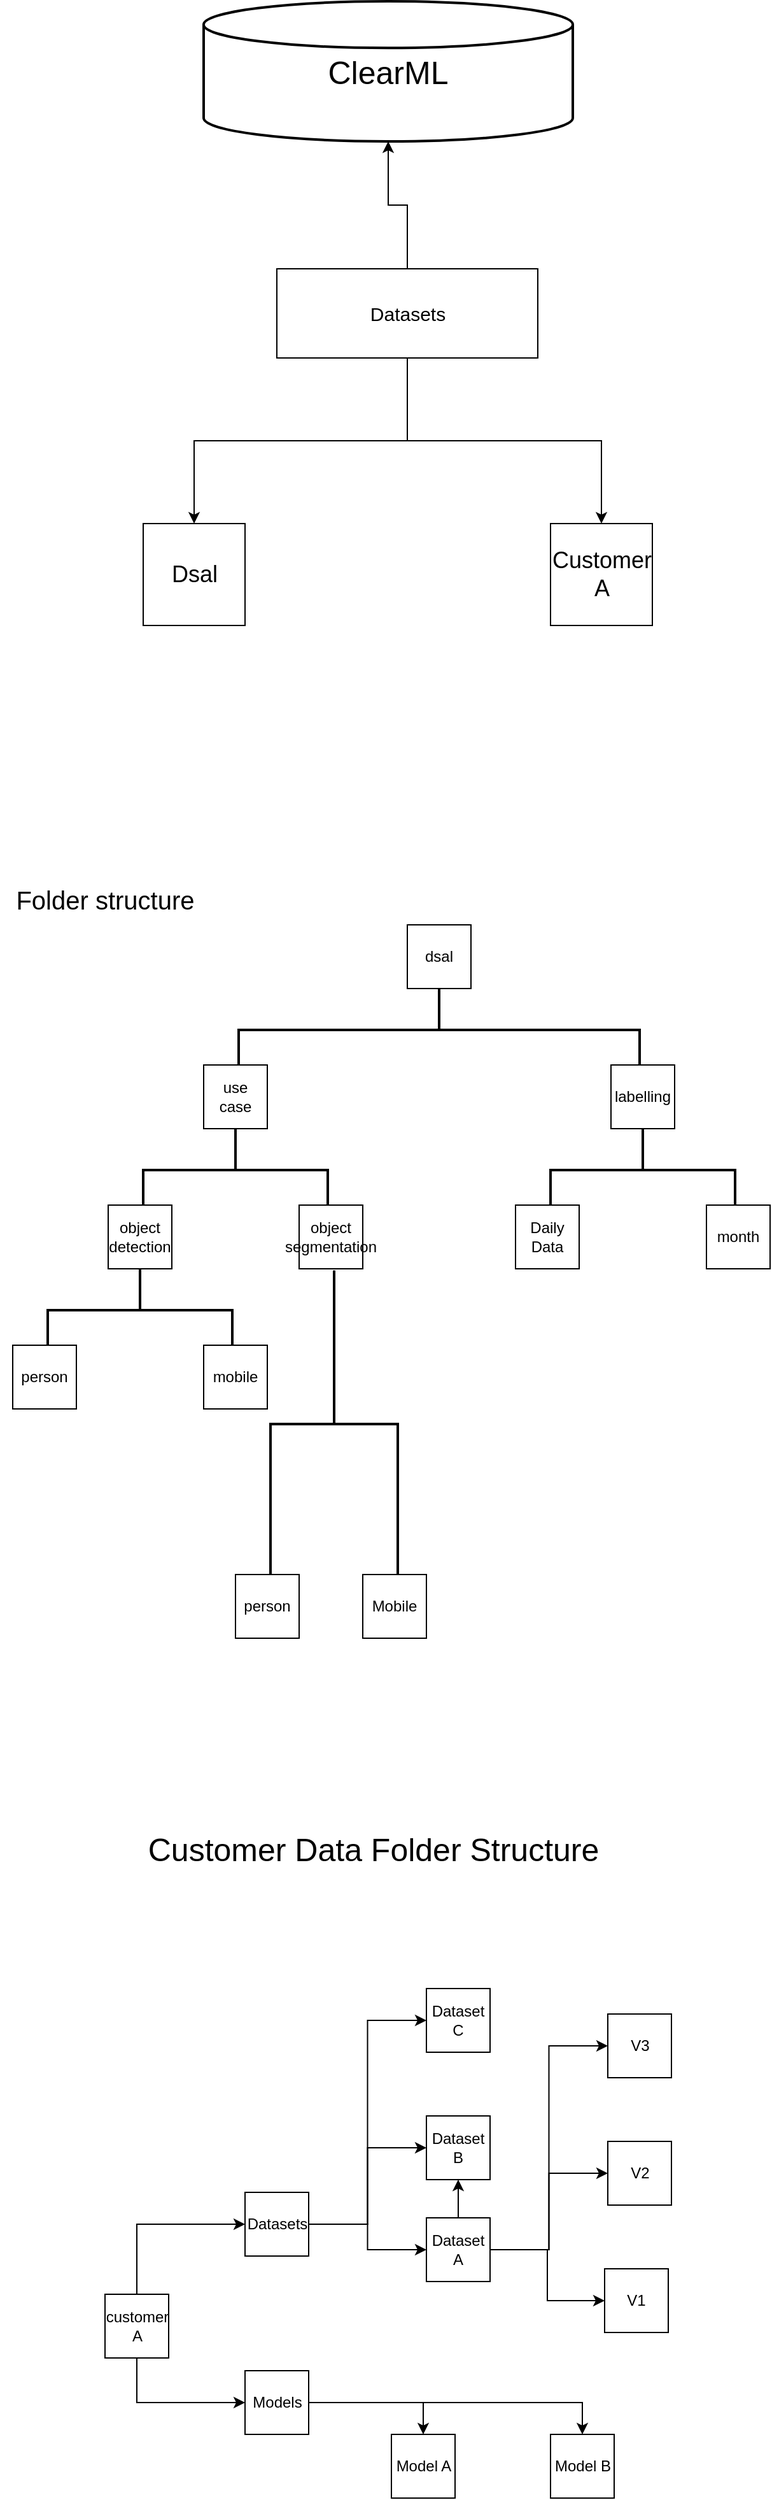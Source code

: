 <mxfile version="22.1.11" type="github" pages="3">
  <diagram name="Page-1" id="82RbrSmhpKgGH92bQ-xr">
    <mxGraphModel dx="1050" dy="1753" grid="1" gridSize="10" guides="1" tooltips="1" connect="1" arrows="1" fold="1" page="1" pageScale="1" pageWidth="850" pageHeight="1100" math="0" shadow="0">
      <root>
        <mxCell id="0" />
        <mxCell id="1" parent="0" />
        <object label="" id="3-aWoQYCV-mFXdH8d4EW-5">
          <mxCell style="strokeWidth=2;html=1;shape=mxgraph.flowchart.annotation_2;align=left;labelPosition=right;pointerEvents=1;rotation=90;" parent="1" vertex="1">
            <mxGeometry x="422.5" y="-340" width="65" height="315" as="geometry" />
          </mxCell>
        </object>
        <mxCell id="3-aWoQYCV-mFXdH8d4EW-6" value="dsal" style="whiteSpace=wrap;html=1;aspect=fixed;" parent="1" vertex="1">
          <mxGeometry x="430" y="-265" width="50" height="50" as="geometry" />
        </mxCell>
        <mxCell id="3-aWoQYCV-mFXdH8d4EW-8" value="use case" style="whiteSpace=wrap;html=1;aspect=fixed;" parent="1" vertex="1">
          <mxGeometry x="270" y="-155" width="50" height="50" as="geometry" />
        </mxCell>
        <mxCell id="3-aWoQYCV-mFXdH8d4EW-9" value="labelling" style="whiteSpace=wrap;html=1;aspect=fixed;" parent="1" vertex="1">
          <mxGeometry x="590" y="-155" width="50" height="50" as="geometry" />
        </mxCell>
        <object label="" id="3-aWoQYCV-mFXdH8d4EW-10">
          <mxCell style="strokeWidth=2;html=1;shape=mxgraph.flowchart.annotation_2;align=left;labelPosition=right;pointerEvents=1;rotation=90;" parent="1" vertex="1">
            <mxGeometry x="262.5" y="-145" width="65" height="145" as="geometry" />
          </mxCell>
        </object>
        <mxCell id="3-aWoQYCV-mFXdH8d4EW-12" value="object detection" style="whiteSpace=wrap;html=1;aspect=fixed;" parent="1" vertex="1">
          <mxGeometry x="195" y="-45" width="50" height="50" as="geometry" />
        </mxCell>
        <mxCell id="3-aWoQYCV-mFXdH8d4EW-13" value="object&lt;br&gt;segmentation" style="whiteSpace=wrap;html=1;aspect=fixed;" parent="1" vertex="1">
          <mxGeometry x="345" y="-45" width="50" height="50" as="geometry" />
        </mxCell>
        <object label="" id="3-aWoQYCV-mFXdH8d4EW-16">
          <mxCell style="strokeWidth=2;html=1;shape=mxgraph.flowchart.annotation_2;align=left;labelPosition=right;pointerEvents=1;rotation=90;" parent="1" vertex="1">
            <mxGeometry x="582.5" y="-145" width="65" height="145" as="geometry" />
          </mxCell>
        </object>
        <mxCell id="3-aWoQYCV-mFXdH8d4EW-17" value="Daily Data" style="whiteSpace=wrap;html=1;aspect=fixed;" parent="1" vertex="1">
          <mxGeometry x="515" y="-45" width="50" height="50" as="geometry" />
        </mxCell>
        <mxCell id="3-aWoQYCV-mFXdH8d4EW-18" value="month" style="whiteSpace=wrap;html=1;aspect=fixed;" parent="1" vertex="1">
          <mxGeometry x="665" y="-45" width="50" height="50" as="geometry" />
        </mxCell>
        <object label="" id="3-aWoQYCV-mFXdH8d4EW-22">
          <mxCell style="strokeWidth=2;html=1;shape=mxgraph.flowchart.annotation_2;align=left;labelPosition=right;pointerEvents=1;rotation=90;" parent="1" vertex="1">
            <mxGeometry x="187.5" y="-35" width="65" height="145" as="geometry" />
          </mxCell>
        </object>
        <mxCell id="3-aWoQYCV-mFXdH8d4EW-23" value="person" style="whiteSpace=wrap;html=1;aspect=fixed;" parent="1" vertex="1">
          <mxGeometry x="120" y="65" width="50" height="50" as="geometry" />
        </mxCell>
        <mxCell id="3-aWoQYCV-mFXdH8d4EW-24" value="mobile" style="whiteSpace=wrap;html=1;aspect=fixed;" parent="1" vertex="1">
          <mxGeometry x="270" y="65" width="50" height="50" as="geometry" />
        </mxCell>
        <object label="" id="3-aWoQYCV-mFXdH8d4EW-25">
          <mxCell style="strokeWidth=2;html=1;shape=mxgraph.flowchart.annotation_2;align=left;labelPosition=right;pointerEvents=1;rotation=90;" parent="1" vertex="1">
            <mxGeometry x="251.88" y="76.88" width="241.25" height="100" as="geometry" />
          </mxCell>
        </object>
        <mxCell id="3-aWoQYCV-mFXdH8d4EW-26" value="person" style="whiteSpace=wrap;html=1;aspect=fixed;" parent="1" vertex="1">
          <mxGeometry x="295" y="245" width="50" height="50" as="geometry" />
        </mxCell>
        <mxCell id="3-aWoQYCV-mFXdH8d4EW-27" value="Mobile" style="whiteSpace=wrap;html=1;aspect=fixed;" parent="1" vertex="1">
          <mxGeometry x="395" y="245" width="50" height="50" as="geometry" />
        </mxCell>
        <mxCell id="R7s6ADU_f5bLhMyLiWHX-11" style="edgeStyle=orthogonalEdgeStyle;rounded=0;orthogonalLoop=1;jettySize=auto;html=1;exitX=0.5;exitY=1;exitDx=0;exitDy=0;entryX=0;entryY=0.5;entryDx=0;entryDy=0;" parent="1" source="R7s6ADU_f5bLhMyLiWHX-1" target="R7s6ADU_f5bLhMyLiWHX-5" edge="1">
          <mxGeometry relative="1" as="geometry" />
        </mxCell>
        <mxCell id="R7s6ADU_f5bLhMyLiWHX-12" style="edgeStyle=orthogonalEdgeStyle;rounded=0;orthogonalLoop=1;jettySize=auto;html=1;exitX=0.5;exitY=0;exitDx=0;exitDy=0;entryX=0;entryY=0.5;entryDx=0;entryDy=0;" parent="1" source="R7s6ADU_f5bLhMyLiWHX-1" target="R7s6ADU_f5bLhMyLiWHX-2" edge="1">
          <mxGeometry relative="1" as="geometry" />
        </mxCell>
        <mxCell id="R7s6ADU_f5bLhMyLiWHX-1" value="customer A" style="whiteSpace=wrap;html=1;aspect=fixed;" parent="1" vertex="1">
          <mxGeometry x="192.5" y="810" width="50" height="50" as="geometry" />
        </mxCell>
        <mxCell id="R7s6ADU_f5bLhMyLiWHX-17" style="edgeStyle=orthogonalEdgeStyle;rounded=0;orthogonalLoop=1;jettySize=auto;html=1;exitX=1;exitY=0.5;exitDx=0;exitDy=0;entryX=0;entryY=0.5;entryDx=0;entryDy=0;" parent="1" source="R7s6ADU_f5bLhMyLiWHX-2" target="R7s6ADU_f5bLhMyLiWHX-4" edge="1">
          <mxGeometry relative="1" as="geometry" />
        </mxCell>
        <mxCell id="R7s6ADU_f5bLhMyLiWHX-18" style="edgeStyle=orthogonalEdgeStyle;rounded=0;orthogonalLoop=1;jettySize=auto;html=1;exitX=1;exitY=0.5;exitDx=0;exitDy=0;entryX=0;entryY=0.5;entryDx=0;entryDy=0;" parent="1" source="R7s6ADU_f5bLhMyLiWHX-2" target="R7s6ADU_f5bLhMyLiWHX-3" edge="1">
          <mxGeometry relative="1" as="geometry" />
        </mxCell>
        <mxCell id="R7s6ADU_f5bLhMyLiWHX-27" style="edgeStyle=orthogonalEdgeStyle;rounded=0;orthogonalLoop=1;jettySize=auto;html=1;exitX=1;exitY=0.5;exitDx=0;exitDy=0;entryX=0;entryY=0.5;entryDx=0;entryDy=0;" parent="1" source="R7s6ADU_f5bLhMyLiWHX-2" target="R7s6ADU_f5bLhMyLiWHX-23" edge="1">
          <mxGeometry relative="1" as="geometry" />
        </mxCell>
        <mxCell id="R7s6ADU_f5bLhMyLiWHX-2" value="Datasets" style="whiteSpace=wrap;html=1;aspect=fixed;" parent="1" vertex="1">
          <mxGeometry x="302.5" y="730" width="50" height="50" as="geometry" />
        </mxCell>
        <mxCell id="R7s6ADU_f5bLhMyLiWHX-3" value="Dataset C" style="whiteSpace=wrap;html=1;aspect=fixed;" parent="1" vertex="1">
          <mxGeometry x="445" y="570" width="50" height="50" as="geometry" />
        </mxCell>
        <mxCell id="R7s6ADU_f5bLhMyLiWHX-4" value="Dataset B" style="whiteSpace=wrap;html=1;aspect=fixed;" parent="1" vertex="1">
          <mxGeometry x="445" y="670" width="50" height="50" as="geometry" />
        </mxCell>
        <mxCell id="R7s6ADU_f5bLhMyLiWHX-10" style="edgeStyle=orthogonalEdgeStyle;rounded=0;orthogonalLoop=1;jettySize=auto;html=1;exitX=1;exitY=0.5;exitDx=0;exitDy=0;entryX=0.5;entryY=0;entryDx=0;entryDy=0;" parent="1" source="R7s6ADU_f5bLhMyLiWHX-5" target="R7s6ADU_f5bLhMyLiWHX-8" edge="1">
          <mxGeometry relative="1" as="geometry" />
        </mxCell>
        <mxCell id="R7s6ADU_f5bLhMyLiWHX-19" style="edgeStyle=orthogonalEdgeStyle;rounded=0;orthogonalLoop=1;jettySize=auto;html=1;exitX=1;exitY=0.5;exitDx=0;exitDy=0;entryX=0.5;entryY=0;entryDx=0;entryDy=0;" parent="1" source="R7s6ADU_f5bLhMyLiWHX-5" target="R7s6ADU_f5bLhMyLiWHX-6" edge="1">
          <mxGeometry relative="1" as="geometry" />
        </mxCell>
        <mxCell id="R7s6ADU_f5bLhMyLiWHX-5" value="Models" style="whiteSpace=wrap;html=1;aspect=fixed;" parent="1" vertex="1">
          <mxGeometry x="302.5" y="870" width="50" height="50" as="geometry" />
        </mxCell>
        <mxCell id="R7s6ADU_f5bLhMyLiWHX-6" value="Model A" style="whiteSpace=wrap;html=1;aspect=fixed;" parent="1" vertex="1">
          <mxGeometry x="417.5" y="920" width="50" height="50" as="geometry" />
        </mxCell>
        <mxCell id="R7s6ADU_f5bLhMyLiWHX-8" value="Model B" style="whiteSpace=wrap;html=1;aspect=fixed;" parent="1" vertex="1">
          <mxGeometry x="542.5" y="920" width="50" height="50" as="geometry" />
        </mxCell>
        <mxCell id="R7s6ADU_f5bLhMyLiWHX-20" style="edgeStyle=orthogonalEdgeStyle;rounded=0;orthogonalLoop=1;jettySize=auto;html=1;exitX=1;exitY=0.5;exitDx=0;exitDy=0;entryX=0;entryY=0.5;entryDx=0;entryDy=0;" parent="1" source="R7s6ADU_f5bLhMyLiWHX-23" target="R7s6ADU_f5bLhMyLiWHX-26" edge="1">
          <mxGeometry relative="1" as="geometry" />
        </mxCell>
        <mxCell id="R7s6ADU_f5bLhMyLiWHX-21" style="edgeStyle=orthogonalEdgeStyle;rounded=0;orthogonalLoop=1;jettySize=auto;html=1;exitX=1;exitY=0.5;exitDx=0;exitDy=0;entryX=0;entryY=0.5;entryDx=0;entryDy=0;" parent="1" source="R7s6ADU_f5bLhMyLiWHX-23" target="R7s6ADU_f5bLhMyLiWHX-25" edge="1">
          <mxGeometry relative="1" as="geometry" />
        </mxCell>
        <mxCell id="R7s6ADU_f5bLhMyLiWHX-22" style="edgeStyle=orthogonalEdgeStyle;rounded=0;orthogonalLoop=1;jettySize=auto;html=1;exitX=1;exitY=0.5;exitDx=0;exitDy=0;entryX=0;entryY=0.5;entryDx=0;entryDy=0;" parent="1" source="R7s6ADU_f5bLhMyLiWHX-23" target="R7s6ADU_f5bLhMyLiWHX-24" edge="1">
          <mxGeometry relative="1" as="geometry" />
        </mxCell>
        <mxCell id="R7s6ADU_f5bLhMyLiWHX-28" value="" style="edgeStyle=orthogonalEdgeStyle;rounded=0;orthogonalLoop=1;jettySize=auto;html=1;" parent="1" source="R7s6ADU_f5bLhMyLiWHX-23" target="R7s6ADU_f5bLhMyLiWHX-4" edge="1">
          <mxGeometry relative="1" as="geometry" />
        </mxCell>
        <mxCell id="R7s6ADU_f5bLhMyLiWHX-23" value="Dataset A" style="whiteSpace=wrap;html=1;aspect=fixed;" parent="1" vertex="1">
          <mxGeometry x="445" y="750" width="50" height="50" as="geometry" />
        </mxCell>
        <mxCell id="R7s6ADU_f5bLhMyLiWHX-24" value="V3" style="whiteSpace=wrap;html=1;aspect=fixed;" parent="1" vertex="1">
          <mxGeometry x="587.5" y="590" width="50" height="50" as="geometry" />
        </mxCell>
        <mxCell id="R7s6ADU_f5bLhMyLiWHX-25" value="V2" style="whiteSpace=wrap;html=1;aspect=fixed;" parent="1" vertex="1">
          <mxGeometry x="587.5" y="690" width="50" height="50" as="geometry" />
        </mxCell>
        <mxCell id="R7s6ADU_f5bLhMyLiWHX-26" value="V1" style="whiteSpace=wrap;html=1;aspect=fixed;" parent="1" vertex="1">
          <mxGeometry x="585" y="790" width="50" height="50" as="geometry" />
        </mxCell>
        <mxCell id="R7s6ADU_f5bLhMyLiWHX-29" value="Customer Data Folder Structure" style="text;html=1;align=center;verticalAlign=middle;resizable=0;points=[];autosize=1;strokeColor=none;fillColor=none;fontSize=25;" parent="1" vertex="1">
          <mxGeometry x="212.5" y="440" width="380" height="40" as="geometry" />
        </mxCell>
        <mxCell id="R7s6ADU_f5bLhMyLiWHX-32" value="&lt;font style=&quot;font-size: 20px;&quot;&gt;Folder structure&amp;nbsp;&lt;/font&gt;" style="text;html=1;align=center;verticalAlign=middle;resizable=0;points=[];autosize=1;strokeColor=none;fillColor=none;" parent="1" vertex="1">
          <mxGeometry x="110" y="-305" width="170" height="40" as="geometry" />
        </mxCell>
        <mxCell id="R7s6ADU_f5bLhMyLiWHX-33" value="&lt;font style=&quot;font-size: 25px;&quot;&gt;ClearML&lt;/font&gt;" style="strokeWidth=2;html=1;shape=mxgraph.flowchart.database;whiteSpace=wrap;" parent="1" vertex="1">
          <mxGeometry x="270" y="-990" width="290" height="110" as="geometry" />
        </mxCell>
        <mxCell id="R7s6ADU_f5bLhMyLiWHX-41" style="edgeStyle=orthogonalEdgeStyle;rounded=0;orthogonalLoop=1;jettySize=auto;html=1;exitX=0.5;exitY=1;exitDx=0;exitDy=0;entryX=0.5;entryY=0;entryDx=0;entryDy=0;" parent="1" source="R7s6ADU_f5bLhMyLiWHX-38" target="R7s6ADU_f5bLhMyLiWHX-39" edge="1">
          <mxGeometry relative="1" as="geometry" />
        </mxCell>
        <mxCell id="R7s6ADU_f5bLhMyLiWHX-42" style="edgeStyle=orthogonalEdgeStyle;rounded=0;orthogonalLoop=1;jettySize=auto;html=1;exitX=0.5;exitY=1;exitDx=0;exitDy=0;entryX=0.5;entryY=0;entryDx=0;entryDy=0;" parent="1" source="R7s6ADU_f5bLhMyLiWHX-38" target="R7s6ADU_f5bLhMyLiWHX-40" edge="1">
          <mxGeometry relative="1" as="geometry" />
        </mxCell>
        <mxCell id="R7s6ADU_f5bLhMyLiWHX-38" value="Datasets&lt;br style=&quot;font-size: 15px;&quot;&gt;" style="rounded=0;whiteSpace=wrap;html=1;fontSize=15;" parent="1" vertex="1">
          <mxGeometry x="327.5" y="-780" width="205" height="70" as="geometry" />
        </mxCell>
        <mxCell id="R7s6ADU_f5bLhMyLiWHX-39" value="Dsal" style="whiteSpace=wrap;html=1;aspect=fixed;fontSize=18;" parent="1" vertex="1">
          <mxGeometry x="222.5" y="-580" width="80" height="80" as="geometry" />
        </mxCell>
        <mxCell id="R7s6ADU_f5bLhMyLiWHX-40" value="&lt;font style=&quot;font-size: 18px;&quot;&gt;Customer A&lt;/font&gt;" style="whiteSpace=wrap;html=1;aspect=fixed;" parent="1" vertex="1">
          <mxGeometry x="542.5" y="-580" width="80" height="80" as="geometry" />
        </mxCell>
        <mxCell id="9AX2ZeY6iPIB4eOh43gV-1" style="edgeStyle=orthogonalEdgeStyle;rounded=0;orthogonalLoop=1;jettySize=auto;html=1;exitX=0.5;exitY=0;exitDx=0;exitDy=0;entryX=0.5;entryY=1;entryDx=0;entryDy=0;entryPerimeter=0;" edge="1" parent="1" source="R7s6ADU_f5bLhMyLiWHX-38" target="R7s6ADU_f5bLhMyLiWHX-33">
          <mxGeometry relative="1" as="geometry" />
        </mxCell>
      </root>
    </mxGraphModel>
  </diagram>
  <diagram id="Gv571TYbFs-9LJ0qLoEi" name="Page-2">
    <mxGraphModel dx="1802" dy="653" grid="1" gridSize="10" guides="1" tooltips="1" connect="1" arrows="1" fold="1" page="1" pageScale="1" pageWidth="850" pageHeight="1100" math="0" shadow="0">
      <root>
        <mxCell id="0" />
        <mxCell id="1" parent="0" />
        <mxCell id="FOI_6BdSIrDe1lYpdD7g-7" style="edgeStyle=orthogonalEdgeStyle;rounded=0;orthogonalLoop=1;jettySize=auto;html=1;exitX=1;exitY=0.5;exitDx=0;exitDy=0;strokeColor=#00CC00;" edge="1" parent="1" source="FOI_6BdSIrDe1lYpdD7g-4" target="FOI_6BdSIrDe1lYpdD7g-5">
          <mxGeometry relative="1" as="geometry" />
        </mxCell>
        <mxCell id="FOI_6BdSIrDe1lYpdD7g-10" style="edgeStyle=orthogonalEdgeStyle;rounded=0;orthogonalLoop=1;jettySize=auto;html=1;exitX=0.5;exitY=1;exitDx=0;exitDy=0;entryX=0.5;entryY=1;entryDx=0;entryDy=0;strokeColor=#00CC00;" edge="1" parent="1" source="FOI_6BdSIrDe1lYpdD7g-4" target="FOI_6BdSIrDe1lYpdD7g-6">
          <mxGeometry relative="1" as="geometry" />
        </mxCell>
        <mxCell id="FOI_6BdSIrDe1lYpdD7g-4" value="images" style="whiteSpace=wrap;html=1;aspect=fixed;fillColor=#00CC00;" vertex="1" parent="1">
          <mxGeometry x="30" y="230" width="50" height="50" as="geometry" />
        </mxCell>
        <mxCell id="FOI_6BdSIrDe1lYpdD7g-8" style="edgeStyle=orthogonalEdgeStyle;rounded=0;orthogonalLoop=1;jettySize=auto;html=1;exitX=1;exitY=0.5;exitDx=0;exitDy=0;strokeColor=#CC0066;" edge="1" parent="1" source="FOI_6BdSIrDe1lYpdD7g-5" target="FOI_6BdSIrDe1lYpdD7g-6">
          <mxGeometry relative="1" as="geometry" />
        </mxCell>
        <mxCell id="FOI_6BdSIrDe1lYpdD7g-5" value="labels" style="whiteSpace=wrap;html=1;aspect=fixed;fillColor=#CC0066;" vertex="1" parent="1">
          <mxGeometry x="140" y="230" width="50" height="50" as="geometry" />
        </mxCell>
        <mxCell id="FOI_6BdSIrDe1lYpdD7g-6" value="total" style="whiteSpace=wrap;html=1;aspect=fixed;" vertex="1" parent="1">
          <mxGeometry x="250" y="230" width="50" height="50" as="geometry" />
        </mxCell>
        <mxCell id="FOI_6BdSIrDe1lYpdD7g-19" value="" style="endArrow=none;html=1;rounded=0;" edge="1" parent="1">
          <mxGeometry width="50" height="50" relative="1" as="geometry">
            <mxPoint x="10" y="200" as="sourcePoint" />
            <mxPoint x="320" y="200" as="targetPoint" />
          </mxGeometry>
        </mxCell>
        <mxCell id="FOI_6BdSIrDe1lYpdD7g-20" value="" style="endArrow=none;html=1;rounded=0;" edge="1" parent="1">
          <mxGeometry width="50" height="50" relative="1" as="geometry">
            <mxPoint x="10" y="320" as="sourcePoint" />
            <mxPoint x="320" y="320" as="targetPoint" />
          </mxGeometry>
        </mxCell>
        <mxCell id="FOI_6BdSIrDe1lYpdD7g-21" value="" style="endArrow=none;html=1;rounded=0;" edge="1" parent="1">
          <mxGeometry width="50" height="50" relative="1" as="geometry">
            <mxPoint x="10" y="320" as="sourcePoint" />
            <mxPoint x="10" y="200" as="targetPoint" />
          </mxGeometry>
        </mxCell>
        <mxCell id="FOI_6BdSIrDe1lYpdD7g-22" value="" style="endArrow=none;html=1;rounded=0;" edge="1" parent="1">
          <mxGeometry width="50" height="50" relative="1" as="geometry">
            <mxPoint x="320" y="320" as="sourcePoint" />
            <mxPoint x="320" y="200" as="targetPoint" />
          </mxGeometry>
        </mxCell>
        <mxCell id="FOI_6BdSIrDe1lYpdD7g-23" style="edgeStyle=orthogonalEdgeStyle;rounded=0;orthogonalLoop=1;jettySize=auto;html=1;exitX=1;exitY=0.5;exitDx=0;exitDy=0;strokeColor=#00CC00;" edge="1" parent="1" source="FOI_6BdSIrDe1lYpdD7g-25" target="FOI_6BdSIrDe1lYpdD7g-27">
          <mxGeometry relative="1" as="geometry" />
        </mxCell>
        <mxCell id="FOI_6BdSIrDe1lYpdD7g-24" style="edgeStyle=orthogonalEdgeStyle;rounded=0;orthogonalLoop=1;jettySize=auto;html=1;exitX=0.5;exitY=1;exitDx=0;exitDy=0;entryX=0.5;entryY=1;entryDx=0;entryDy=0;strokeColor=#00CC00;" edge="1" parent="1" source="FOI_6BdSIrDe1lYpdD7g-25" target="FOI_6BdSIrDe1lYpdD7g-28">
          <mxGeometry relative="1" as="geometry" />
        </mxCell>
        <mxCell id="FOI_6BdSIrDe1lYpdD7g-25" value="images" style="whiteSpace=wrap;html=1;aspect=fixed;fillColor=#00CC00;" vertex="1" parent="1">
          <mxGeometry x="410" y="230" width="50" height="50" as="geometry" />
        </mxCell>
        <mxCell id="FOI_6BdSIrDe1lYpdD7g-26" style="edgeStyle=orthogonalEdgeStyle;rounded=0;orthogonalLoop=1;jettySize=auto;html=1;exitX=1;exitY=0.5;exitDx=0;exitDy=0;strokeColor=#CC0066;" edge="1" parent="1" source="FOI_6BdSIrDe1lYpdD7g-27" target="FOI_6BdSIrDe1lYpdD7g-28">
          <mxGeometry relative="1" as="geometry" />
        </mxCell>
        <mxCell id="FOI_6BdSIrDe1lYpdD7g-27" value="labels" style="whiteSpace=wrap;html=1;aspect=fixed;fillColor=#CC0066;" vertex="1" parent="1">
          <mxGeometry x="520" y="230" width="50" height="50" as="geometry" />
        </mxCell>
        <mxCell id="FOI_6BdSIrDe1lYpdD7g-28" value="total" style="whiteSpace=wrap;html=1;aspect=fixed;" vertex="1" parent="1">
          <mxGeometry x="630" y="230" width="50" height="50" as="geometry" />
        </mxCell>
        <mxCell id="FOI_6BdSIrDe1lYpdD7g-29" value="" style="endArrow=none;html=1;rounded=0;" edge="1" parent="1">
          <mxGeometry width="50" height="50" relative="1" as="geometry">
            <mxPoint x="390" y="200" as="sourcePoint" />
            <mxPoint x="700" y="200" as="targetPoint" />
          </mxGeometry>
        </mxCell>
        <mxCell id="FOI_6BdSIrDe1lYpdD7g-30" value="" style="endArrow=none;html=1;rounded=0;" edge="1" parent="1">
          <mxGeometry width="50" height="50" relative="1" as="geometry">
            <mxPoint x="390" y="320" as="sourcePoint" />
            <mxPoint x="700" y="320" as="targetPoint" />
          </mxGeometry>
        </mxCell>
        <mxCell id="FOI_6BdSIrDe1lYpdD7g-31" value="" style="endArrow=none;html=1;rounded=0;" edge="1" parent="1">
          <mxGeometry width="50" height="50" relative="1" as="geometry">
            <mxPoint x="390" y="320" as="sourcePoint" />
            <mxPoint x="390" y="200" as="targetPoint" />
          </mxGeometry>
        </mxCell>
        <mxCell id="FOI_6BdSIrDe1lYpdD7g-32" value="" style="endArrow=none;html=1;rounded=0;" edge="1" parent="1">
          <mxGeometry width="50" height="50" relative="1" as="geometry">
            <mxPoint x="700" y="320" as="sourcePoint" />
            <mxPoint x="700" y="200" as="targetPoint" />
          </mxGeometry>
        </mxCell>
        <mxCell id="FOI_6BdSIrDe1lYpdD7g-64" style="edgeStyle=orthogonalEdgeStyle;rounded=0;orthogonalLoop=1;jettySize=auto;html=1;exitX=0.5;exitY=1;exitDx=0;exitDy=0;entryX=0.75;entryY=1;entryDx=0;entryDy=0;strokeColor=#00CC00;" edge="1" parent="1" source="FOI_6BdSIrDe1lYpdD7g-33" target="FOI_6BdSIrDe1lYpdD7g-35">
          <mxGeometry relative="1" as="geometry" />
        </mxCell>
        <mxCell id="MVAsrBTKZjidczAd1j6M-13" style="edgeStyle=orthogonalEdgeStyle;rounded=0;orthogonalLoop=1;jettySize=auto;html=1;exitX=1;exitY=0.5;exitDx=0;exitDy=0;entryX=0;entryY=0.5;entryDx=0;entryDy=0;strokeColor=#00CC00;" edge="1" parent="1" source="FOI_6BdSIrDe1lYpdD7g-33" target="FOI_6BdSIrDe1lYpdD7g-34">
          <mxGeometry relative="1" as="geometry" />
        </mxCell>
        <mxCell id="FOI_6BdSIrDe1lYpdD7g-33" value="images" style="whiteSpace=wrap;html=1;aspect=fixed;fillColor=#00CC00;" vertex="1" parent="1">
          <mxGeometry x="210" y="480" width="50" height="50" as="geometry" />
        </mxCell>
        <mxCell id="FOI_6BdSIrDe1lYpdD7g-65" style="edgeStyle=orthogonalEdgeStyle;rounded=0;orthogonalLoop=1;jettySize=auto;html=1;exitX=1;exitY=0.5;exitDx=0;exitDy=0;entryX=0;entryY=0.5;entryDx=0;entryDy=0;strokeColor=#CC0066;" edge="1" parent="1" source="FOI_6BdSIrDe1lYpdD7g-34" target="FOI_6BdSIrDe1lYpdD7g-35">
          <mxGeometry relative="1" as="geometry" />
        </mxCell>
        <mxCell id="FOI_6BdSIrDe1lYpdD7g-34" value="labels" style="whiteSpace=wrap;html=1;aspect=fixed;fillColor=#CC0066;" vertex="1" parent="1">
          <mxGeometry x="310" y="480" width="50" height="50" as="geometry" />
        </mxCell>
        <mxCell id="FOI_6BdSIrDe1lYpdD7g-35" value="total" style="whiteSpace=wrap;html=1;aspect=fixed;" vertex="1" parent="1">
          <mxGeometry x="410" y="480" width="50" height="50" as="geometry" />
        </mxCell>
        <mxCell id="FOI_6BdSIrDe1lYpdD7g-51" value="" style="endArrow=classic;html=1;rounded=0;exitX=0.5;exitY=1;exitDx=0;exitDy=0;entryX=0;entryY=0;entryDx=0;entryDy=0;strokeColor=#00CC00;" edge="1" parent="1" source="FOI_6BdSIrDe1lYpdD7g-4" target="FOI_6BdSIrDe1lYpdD7g-33">
          <mxGeometry relative="1" as="geometry">
            <mxPoint x="30" y="280" as="sourcePoint" />
            <mxPoint x="210" y="450" as="targetPoint" />
            <Array as="points">
              <mxPoint x="55" y="380" />
              <mxPoint x="210" y="380" />
              <mxPoint x="210" y="400" />
            </Array>
          </mxGeometry>
        </mxCell>
        <mxCell id="FOI_6BdSIrDe1lYpdD7g-54" value="" style="endArrow=classic;html=1;rounded=0;exitX=0.5;exitY=1;exitDx=0;exitDy=0;entryX=1;entryY=0;entryDx=0;entryDy=0;strokeColor=#00CC00;" edge="1" parent="1" source="FOI_6BdSIrDe1lYpdD7g-25" target="FOI_6BdSIrDe1lYpdD7g-33">
          <mxGeometry relative="1" as="geometry">
            <mxPoint x="450" y="380" as="sourcePoint" />
            <mxPoint x="360" y="430" as="targetPoint" />
            <Array as="points">
              <mxPoint x="435" y="380" />
              <mxPoint x="260" y="380" />
              <mxPoint x="260" y="500" />
              <mxPoint x="260" y="440" />
            </Array>
          </mxGeometry>
        </mxCell>
        <mxCell id="FOI_6BdSIrDe1lYpdD7g-57" value="" style="endArrow=classic;html=1;rounded=0;exitX=0.5;exitY=1;exitDx=0;exitDy=0;entryX=0.5;entryY=0;entryDx=0;entryDy=0;strokeColor=#CC0066;" edge="1" parent="1" source="FOI_6BdSIrDe1lYpdD7g-27" target="FOI_6BdSIrDe1lYpdD7g-34">
          <mxGeometry relative="1" as="geometry">
            <mxPoint x="540" y="380" as="sourcePoint" />
            <mxPoint x="320" y="410" as="targetPoint" />
            <Array as="points">
              <mxPoint x="545" y="400" />
              <mxPoint x="335" y="400" />
            </Array>
          </mxGeometry>
        </mxCell>
        <mxCell id="FOI_6BdSIrDe1lYpdD7g-60" value="" style="endArrow=classic;html=1;rounded=0;exitX=0.5;exitY=1;exitDx=0;exitDy=0;entryX=0.5;entryY=0;entryDx=0;entryDy=0;strokeColor=#CC0066;" edge="1" parent="1" source="FOI_6BdSIrDe1lYpdD7g-5" target="FOI_6BdSIrDe1lYpdD7g-34">
          <mxGeometry relative="1" as="geometry">
            <mxPoint x="255" y="360" as="sourcePoint" />
            <mxPoint x="490" y="370" as="targetPoint" />
            <Array as="points">
              <mxPoint x="165" y="360" />
              <mxPoint x="335" y="360" />
            </Array>
          </mxGeometry>
        </mxCell>
        <mxCell id="FOI_6BdSIrDe1lYpdD7g-68" value="" style="endArrow=none;html=1;rounded=0;" edge="1" parent="1">
          <mxGeometry width="50" height="50" relative="1" as="geometry">
            <mxPoint x="190" y="570" as="sourcePoint" />
            <mxPoint x="480" y="570" as="targetPoint" />
          </mxGeometry>
        </mxCell>
        <mxCell id="FOI_6BdSIrDe1lYpdD7g-70" value="" style="endArrow=none;html=1;rounded=0;" edge="1" parent="1">
          <mxGeometry width="50" height="50" relative="1" as="geometry">
            <mxPoint x="190" y="570" as="sourcePoint" />
            <mxPoint x="190" y="460" as="targetPoint" />
          </mxGeometry>
        </mxCell>
        <mxCell id="FOI_6BdSIrDe1lYpdD7g-71" value="" style="endArrow=none;html=1;rounded=0;" edge="1" parent="1">
          <mxGeometry width="50" height="50" relative="1" as="geometry">
            <mxPoint x="190" y="460" as="sourcePoint" />
            <mxPoint x="480" y="460" as="targetPoint" />
          </mxGeometry>
        </mxCell>
        <mxCell id="FOI_6BdSIrDe1lYpdD7g-72" value="" style="endArrow=none;html=1;rounded=0;" edge="1" parent="1">
          <mxGeometry width="50" height="50" relative="1" as="geometry">
            <mxPoint x="480" y="460" as="sourcePoint" />
            <mxPoint x="480" y="570" as="targetPoint" />
          </mxGeometry>
        </mxCell>
        <mxCell id="FOI_6BdSIrDe1lYpdD7g-73" value="dsal/labelling&lt;br&gt;&lt;br&gt;daily data" style="rounded=0;whiteSpace=wrap;html=1;" vertex="1" parent="1">
          <mxGeometry x="170" y="100" width="355" height="60" as="geometry" />
        </mxCell>
        <mxCell id="FOI_6BdSIrDe1lYpdD7g-97" style="edgeStyle=orthogonalEdgeStyle;rounded=0;orthogonalLoop=1;jettySize=auto;html=1;exitX=1;exitY=0.5;exitDx=0;exitDy=0;strokeColor=#00CC00;" edge="1" parent="1" source="FOI_6BdSIrDe1lYpdD7g-99" target="FOI_6BdSIrDe1lYpdD7g-101">
          <mxGeometry relative="1" as="geometry" />
        </mxCell>
        <mxCell id="FOI_6BdSIrDe1lYpdD7g-98" style="edgeStyle=orthogonalEdgeStyle;rounded=0;orthogonalLoop=1;jettySize=auto;html=1;exitX=0.5;exitY=1;exitDx=0;exitDy=0;entryX=0.5;entryY=1;entryDx=0;entryDy=0;strokeColor=#00CC00;" edge="1" parent="1" source="FOI_6BdSIrDe1lYpdD7g-99" target="FOI_6BdSIrDe1lYpdD7g-102">
          <mxGeometry relative="1" as="geometry" />
        </mxCell>
        <mxCell id="FOI_6BdSIrDe1lYpdD7g-99" value="images" style="whiteSpace=wrap;html=1;aspect=fixed;fillColor=#00CC00;" vertex="1" parent="1">
          <mxGeometry x="545" y="490" width="50" height="50" as="geometry" />
        </mxCell>
        <mxCell id="FOI_6BdSIrDe1lYpdD7g-100" style="edgeStyle=orthogonalEdgeStyle;rounded=0;orthogonalLoop=1;jettySize=auto;html=1;exitX=1;exitY=0.5;exitDx=0;exitDy=0;strokeColor=#CC0066;" edge="1" parent="1" source="FOI_6BdSIrDe1lYpdD7g-101" target="FOI_6BdSIrDe1lYpdD7g-102">
          <mxGeometry relative="1" as="geometry" />
        </mxCell>
        <mxCell id="FOI_6BdSIrDe1lYpdD7g-101" value="labels" style="whiteSpace=wrap;html=1;aspect=fixed;fillColor=#CC0066;" vertex="1" parent="1">
          <mxGeometry x="655" y="490" width="50" height="50" as="geometry" />
        </mxCell>
        <mxCell id="FOI_6BdSIrDe1lYpdD7g-102" value="total" style="whiteSpace=wrap;html=1;aspect=fixed;" vertex="1" parent="1">
          <mxGeometry x="765" y="490" width="50" height="50" as="geometry" />
        </mxCell>
        <mxCell id="FOI_6BdSIrDe1lYpdD7g-103" value="" style="endArrow=none;html=1;rounded=0;" edge="1" parent="1">
          <mxGeometry width="50" height="50" relative="1" as="geometry">
            <mxPoint x="525" y="460" as="sourcePoint" />
            <mxPoint x="835" y="460" as="targetPoint" />
          </mxGeometry>
        </mxCell>
        <mxCell id="FOI_6BdSIrDe1lYpdD7g-104" value="" style="endArrow=none;html=1;rounded=0;" edge="1" parent="1">
          <mxGeometry width="50" height="50" relative="1" as="geometry">
            <mxPoint x="525" y="580" as="sourcePoint" />
            <mxPoint x="835" y="580" as="targetPoint" />
          </mxGeometry>
        </mxCell>
        <mxCell id="FOI_6BdSIrDe1lYpdD7g-105" value="" style="endArrow=none;html=1;rounded=0;" edge="1" parent="1">
          <mxGeometry width="50" height="50" relative="1" as="geometry">
            <mxPoint x="525" y="580" as="sourcePoint" />
            <mxPoint x="525" y="460" as="targetPoint" />
          </mxGeometry>
        </mxCell>
        <mxCell id="FOI_6BdSIrDe1lYpdD7g-106" value="" style="endArrow=none;html=1;rounded=0;" edge="1" parent="1">
          <mxGeometry width="50" height="50" relative="1" as="geometry">
            <mxPoint x="835" y="580" as="sourcePoint" />
            <mxPoint x="835" y="460" as="targetPoint" />
          </mxGeometry>
        </mxCell>
        <mxCell id="FOI_6BdSIrDe1lYpdD7g-107" style="edgeStyle=orthogonalEdgeStyle;rounded=0;orthogonalLoop=1;jettySize=auto;html=1;exitX=0.5;exitY=1;exitDx=0;exitDy=0;entryX=0.75;entryY=1;entryDx=0;entryDy=0;strokeColor=#00CC00;" edge="1" parent="1" source="FOI_6BdSIrDe1lYpdD7g-108" target="FOI_6BdSIrDe1lYpdD7g-111">
          <mxGeometry relative="1" as="geometry" />
        </mxCell>
        <mxCell id="MVAsrBTKZjidczAd1j6M-14" style="edgeStyle=orthogonalEdgeStyle;rounded=0;orthogonalLoop=1;jettySize=auto;html=1;exitX=1;exitY=0.5;exitDx=0;exitDy=0;entryX=0;entryY=0.5;entryDx=0;entryDy=0;strokeColor=#00CC00;" edge="1" parent="1" source="FOI_6BdSIrDe1lYpdD7g-108" target="FOI_6BdSIrDe1lYpdD7g-110">
          <mxGeometry relative="1" as="geometry" />
        </mxCell>
        <mxCell id="FOI_6BdSIrDe1lYpdD7g-108" value="images" style="whiteSpace=wrap;html=1;aspect=fixed;fillColor=#00CC00;" vertex="1" parent="1">
          <mxGeometry x="345" y="740" width="50" height="50" as="geometry" />
        </mxCell>
        <mxCell id="FOI_6BdSIrDe1lYpdD7g-109" style="edgeStyle=orthogonalEdgeStyle;rounded=0;orthogonalLoop=1;jettySize=auto;html=1;exitX=1;exitY=0.5;exitDx=0;exitDy=0;entryX=0;entryY=0.5;entryDx=0;entryDy=0;strokeColor=#CC0066;" edge="1" parent="1" source="FOI_6BdSIrDe1lYpdD7g-110" target="FOI_6BdSIrDe1lYpdD7g-111">
          <mxGeometry relative="1" as="geometry" />
        </mxCell>
        <mxCell id="FOI_6BdSIrDe1lYpdD7g-110" value="labels" style="whiteSpace=wrap;html=1;aspect=fixed;fillColor=#CC0066;" vertex="1" parent="1">
          <mxGeometry x="445" y="740" width="50" height="50" as="geometry" />
        </mxCell>
        <mxCell id="FOI_6BdSIrDe1lYpdD7g-111" value="total" style="whiteSpace=wrap;html=1;aspect=fixed;" vertex="1" parent="1">
          <mxGeometry x="545" y="740" width="50" height="50" as="geometry" />
        </mxCell>
        <mxCell id="FOI_6BdSIrDe1lYpdD7g-112" value="" style="endArrow=classic;html=1;rounded=0;exitX=0.5;exitY=1;exitDx=0;exitDy=0;entryX=0;entryY=0;entryDx=0;entryDy=0;strokeColor=#00CC00;" edge="1" parent="1" source="FOI_6BdSIrDe1lYpdD7g-33" target="FOI_6BdSIrDe1lYpdD7g-108">
          <mxGeometry relative="1" as="geometry">
            <mxPoint x="190" y="540" as="sourcePoint" />
            <mxPoint x="345" y="710" as="targetPoint" />
            <Array as="points">
              <mxPoint x="235" y="640" />
              <mxPoint x="345" y="640" />
              <mxPoint x="345" y="660" />
            </Array>
          </mxGeometry>
        </mxCell>
        <mxCell id="FOI_6BdSIrDe1lYpdD7g-115" value="" style="endArrow=classic;html=1;rounded=0;exitX=0.5;exitY=1;exitDx=0;exitDy=0;entryX=1;entryY=0;entryDx=0;entryDy=0;strokeColor=#00CC00;" edge="1" parent="1" source="FOI_6BdSIrDe1lYpdD7g-99" target="FOI_6BdSIrDe1lYpdD7g-108">
          <mxGeometry relative="1" as="geometry">
            <mxPoint x="585" y="640" as="sourcePoint" />
            <mxPoint x="495" y="690" as="targetPoint" />
            <Array as="points">
              <mxPoint x="570" y="640" />
              <mxPoint x="395" y="640" />
              <mxPoint x="395" y="760" />
              <mxPoint x="395" y="700" />
            </Array>
          </mxGeometry>
        </mxCell>
        <mxCell id="FOI_6BdSIrDe1lYpdD7g-118" value="" style="endArrow=classic;html=1;rounded=0;exitX=0.5;exitY=1;exitDx=0;exitDy=0;entryX=0.5;entryY=0;entryDx=0;entryDy=0;strokeColor=#CC0066;" edge="1" parent="1" source="FOI_6BdSIrDe1lYpdD7g-101" target="FOI_6BdSIrDe1lYpdD7g-110">
          <mxGeometry relative="1" as="geometry">
            <mxPoint x="675" y="640" as="sourcePoint" />
            <mxPoint x="455" y="670" as="targetPoint" />
            <Array as="points">
              <mxPoint x="680" y="660" />
              <mxPoint x="470" y="660" />
            </Array>
          </mxGeometry>
        </mxCell>
        <mxCell id="FOI_6BdSIrDe1lYpdD7g-121" value="" style="endArrow=classic;html=1;rounded=0;exitX=0.5;exitY=1;exitDx=0;exitDy=0;entryX=0.5;entryY=0;entryDx=0;entryDy=0;strokeColor=#CC0066;" edge="1" parent="1" source="FOI_6BdSIrDe1lYpdD7g-34" target="FOI_6BdSIrDe1lYpdD7g-110">
          <mxGeometry relative="1" as="geometry">
            <mxPoint x="300" y="540" as="sourcePoint" />
            <mxPoint x="625" y="630" as="targetPoint" />
            <Array as="points">
              <mxPoint x="335" y="620" />
              <mxPoint x="470" y="620" />
            </Array>
          </mxGeometry>
        </mxCell>
        <mxCell id="FOI_6BdSIrDe1lYpdD7g-124" value="" style="endArrow=none;html=1;rounded=0;" edge="1" parent="1">
          <mxGeometry width="50" height="50" relative="1" as="geometry">
            <mxPoint x="325" y="830" as="sourcePoint" />
            <mxPoint x="615" y="830" as="targetPoint" />
          </mxGeometry>
        </mxCell>
        <mxCell id="FOI_6BdSIrDe1lYpdD7g-125" value="" style="endArrow=none;html=1;rounded=0;" edge="1" parent="1">
          <mxGeometry width="50" height="50" relative="1" as="geometry">
            <mxPoint x="325" y="830" as="sourcePoint" />
            <mxPoint x="325" y="720" as="targetPoint" />
          </mxGeometry>
        </mxCell>
        <mxCell id="FOI_6BdSIrDe1lYpdD7g-126" value="" style="endArrow=none;html=1;rounded=0;" edge="1" parent="1">
          <mxGeometry width="50" height="50" relative="1" as="geometry">
            <mxPoint x="325" y="720" as="sourcePoint" />
            <mxPoint x="615" y="720" as="targetPoint" />
          </mxGeometry>
        </mxCell>
        <mxCell id="FOI_6BdSIrDe1lYpdD7g-127" value="" style="endArrow=none;html=1;rounded=0;" edge="1" parent="1">
          <mxGeometry width="50" height="50" relative="1" as="geometry">
            <mxPoint x="615" y="720" as="sourcePoint" />
            <mxPoint x="615" y="830" as="targetPoint" />
          </mxGeometry>
        </mxCell>
        <mxCell id="FOI_6BdSIrDe1lYpdD7g-128" value="" style="endArrow=classic;startArrow=classic;html=1;rounded=0;" edge="1" parent="1">
          <mxGeometry width="50" height="50" relative="1" as="geometry">
            <mxPoint x="680" y="460" as="sourcePoint" />
            <mxPoint x="760" y="200" as="targetPoint" />
            <Array as="points">
              <mxPoint x="680" y="360" />
              <mxPoint x="760" y="360" />
            </Array>
          </mxGeometry>
        </mxCell>
        <mxCell id="MVAsrBTKZjidczAd1j6M-1" value="Day-1" style="text;html=1;align=center;verticalAlign=middle;resizable=0;points=[];autosize=1;strokeColor=none;fillColor=none;fontColor=#FF0000;" vertex="1" parent="1">
          <mxGeometry x="80" y="198" width="60" height="30" as="geometry" />
        </mxCell>
        <mxCell id="MVAsrBTKZjidczAd1j6M-2" value="Day-2&lt;br&gt;" style="text;html=1;align=center;verticalAlign=middle;resizable=0;points=[];autosize=1;strokeColor=none;fillColor=none;fontColor=#FF0000;" vertex="1" parent="1">
          <mxGeometry x="430" y="198" width="60" height="30" as="geometry" />
        </mxCell>
        <mxCell id="MVAsrBTKZjidczAd1j6M-4" value="week-1&lt;br&gt;" style="text;html=1;align=center;verticalAlign=middle;resizable=0;points=[];autosize=1;strokeColor=none;fillColor=none;fontColor=#FF0000;" vertex="1" parent="1">
          <mxGeometry x="130" y="480" width="60" height="30" as="geometry" />
        </mxCell>
        <mxCell id="MVAsrBTKZjidczAd1j6M-5" value="week-2&lt;br&gt;" style="text;html=1;align=center;verticalAlign=middle;resizable=0;points=[];autosize=1;strokeColor=none;fillColor=none;fontColor=#FF0000;" vertex="1" parent="1">
          <mxGeometry x="560" y="458" width="60" height="30" as="geometry" />
        </mxCell>
        <mxCell id="MVAsrBTKZjidczAd1j6M-6" value="month-1" style="text;html=1;align=center;verticalAlign=middle;resizable=0;points=[];autosize=1;strokeColor=none;fillColor=none;fontColor=#FF0000;" vertex="1" parent="1">
          <mxGeometry x="290" y="830" width="70" height="30" as="geometry" />
        </mxCell>
        <mxCell id="MVAsrBTKZjidczAd1j6M-7" value="" style="endArrow=none;dashed=1;html=1;dashPattern=1 3;strokeWidth=5;rounded=0;fontColor=#FF0000;strokeColor=#FF0000;" edge="1" parent="1">
          <mxGeometry width="50" height="50" relative="1" as="geometry">
            <mxPoint x="-10" y="420" as="sourcePoint" />
            <mxPoint x="850" y="420" as="targetPoint" />
          </mxGeometry>
        </mxCell>
        <mxCell id="MVAsrBTKZjidczAd1j6M-8" value="" style="endArrow=none;dashed=1;html=1;dashPattern=1 3;strokeWidth=5;rounded=0;strokeColor=#FF0000;" edge="1" parent="1">
          <mxGeometry width="50" height="50" relative="1" as="geometry">
            <mxPoint x="-12" y="700" as="sourcePoint" />
            <mxPoint x="849.6" y="700" as="targetPoint" />
          </mxGeometry>
        </mxCell>
        <mxCell id="MVAsrBTKZjidczAd1j6M-9" value="Month folder" style="text;html=1;align=center;verticalAlign=middle;resizable=0;points=[];autosize=1;strokeColor=none;fillColor=none;fontSize=20;" vertex="1" parent="1">
          <mxGeometry x="-65" y="723" width="130" height="40" as="geometry" />
        </mxCell>
        <mxCell id="MVAsrBTKZjidczAd1j6M-10" value="week folder&lt;br style=&quot;font-size: 20px;&quot;&gt;" style="text;html=1;align=center;verticalAlign=middle;resizable=0;points=[];autosize=1;strokeColor=none;fillColor=none;fontSize=20;" vertex="1" parent="1">
          <mxGeometry x="-75" y="423" width="130" height="40" as="geometry" />
        </mxCell>
        <mxCell id="MVAsrBTKZjidczAd1j6M-11" value="Daily folder&lt;br style=&quot;font-size: 20px;&quot;&gt;" style="text;html=1;align=center;verticalAlign=middle;resizable=0;points=[];autosize=1;strokeColor=none;fillColor=none;fontSize=20;" vertex="1" parent="1">
          <mxGeometry x="-70" y="93" width="120" height="40" as="geometry" />
        </mxCell>
        <mxCell id="MVAsrBTKZjidczAd1j6M-12" value="Days&lt;br&gt;of week-2" style="whiteSpace=wrap;html=1;aspect=fixed;" vertex="1" parent="1">
          <mxGeometry x="735" y="118" width="80" height="80" as="geometry" />
        </mxCell>
      </root>
    </mxGraphModel>
  </diagram>
  <diagram id="i0WOi7nbV1lP_f_3IbYC" name="Page-3">
    <mxGraphModel dx="952" dy="653" grid="1" gridSize="10" guides="1" tooltips="1" connect="1" arrows="1" fold="1" page="1" pageScale="1" pageWidth="850" pageHeight="1100" math="0" shadow="0">
      <root>
        <mxCell id="0" />
        <mxCell id="1" parent="0" />
        <mxCell id="6Cl-wmceqnjq83iHJh8r-1" value="a" style="whiteSpace=wrap;html=1;aspect=fixed;" vertex="1" parent="1">
          <mxGeometry x="93" y="262" width="50" height="50" as="geometry" />
        </mxCell>
        <mxCell id="6Cl-wmceqnjq83iHJh8r-2" value="pc, mobile" style="whiteSpace=wrap;html=1;aspect=fixed;" vertex="1" parent="1">
          <mxGeometry x="149" y="373" width="50" height="50" as="geometry" />
        </mxCell>
        <mxCell id="6Cl-wmceqnjq83iHJh8r-4" value="person" style="whiteSpace=wrap;html=1;aspect=fixed;" vertex="1" parent="1">
          <mxGeometry x="39" y="373" width="50" height="50" as="geometry" />
        </mxCell>
        <mxCell id="6Cl-wmceqnjq83iHJh8r-8" value="" style="strokeWidth=2;html=1;shape=mxgraph.flowchart.annotation_2;align=left;labelPosition=right;pointerEvents=1;rotation=90;" vertex="1" parent="1">
          <mxGeometry x="88" y="288" width="60" height="110" as="geometry" />
        </mxCell>
        <mxCell id="6Cl-wmceqnjq83iHJh8r-10" value="b" style="whiteSpace=wrap;html=1;aspect=fixed;" vertex="1" parent="1">
          <mxGeometry x="293" y="262" width="50" height="50" as="geometry" />
        </mxCell>
        <mxCell id="6Cl-wmceqnjq83iHJh8r-11" value="person, tyres&lt;br&gt;" style="whiteSpace=wrap;html=1;aspect=fixed;" vertex="1" parent="1">
          <mxGeometry x="349" y="373" width="50" height="50" as="geometry" />
        </mxCell>
        <mxCell id="6Cl-wmceqnjq83iHJh8r-12" value="person,pc, mobile" style="whiteSpace=wrap;html=1;aspect=fixed;" vertex="1" parent="1">
          <mxGeometry x="239" y="373" width="50" height="50" as="geometry" />
        </mxCell>
        <mxCell id="6Cl-wmceqnjq83iHJh8r-13" value="" style="strokeWidth=2;html=1;shape=mxgraph.flowchart.annotation_2;align=left;labelPosition=right;pointerEvents=1;rotation=90;" vertex="1" parent="1">
          <mxGeometry x="288" y="288" width="60" height="110" as="geometry" />
        </mxCell>
        <mxCell id="6Cl-wmceqnjq83iHJh8r-14" value="c" style="whiteSpace=wrap;html=1;aspect=fixed;" vertex="1" parent="1">
          <mxGeometry x="493" y="262.5" width="50" height="50" as="geometry" />
        </mxCell>
        <mxCell id="6Cl-wmceqnjq83iHJh8r-15" value="person, mobile&lt;br&gt;" style="whiteSpace=wrap;html=1;aspect=fixed;" vertex="1" parent="1">
          <mxGeometry x="549" y="373.5" width="50" height="50" as="geometry" />
        </mxCell>
        <mxCell id="6Cl-wmceqnjq83iHJh8r-16" value="surgical instruments&lt;br&gt;" style="whiteSpace=wrap;html=1;aspect=fixed;" vertex="1" parent="1">
          <mxGeometry x="439" y="373.5" width="50" height="50" as="geometry" />
        </mxCell>
        <mxCell id="6Cl-wmceqnjq83iHJh8r-17" value="" style="strokeWidth=2;html=1;shape=mxgraph.flowchart.annotation_2;align=left;labelPosition=right;pointerEvents=1;rotation=90;" vertex="1" parent="1">
          <mxGeometry x="488" y="288.5" width="60" height="110" as="geometry" />
        </mxCell>
        <mxCell id="6Cl-wmceqnjq83iHJh8r-18" value="d" style="whiteSpace=wrap;html=1;aspect=fixed;" vertex="1" parent="1">
          <mxGeometry x="693" y="262" width="50" height="50" as="geometry" />
        </mxCell>
        <mxCell id="6Cl-wmceqnjq83iHJh8r-19" value="two wheeler, number_plate&lt;br&gt;" style="whiteSpace=wrap;html=1;aspect=fixed;" vertex="1" parent="1">
          <mxGeometry x="749" y="373" width="50" height="50" as="geometry" />
        </mxCell>
        <mxCell id="6Cl-wmceqnjq83iHJh8r-20" value="four wheeler, number_plate" style="whiteSpace=wrap;html=1;aspect=fixed;" vertex="1" parent="1">
          <mxGeometry x="639" y="373" width="50" height="50" as="geometry" />
        </mxCell>
        <mxCell id="6Cl-wmceqnjq83iHJh8r-21" value="" style="strokeWidth=2;html=1;shape=mxgraph.flowchart.annotation_2;align=left;labelPosition=right;pointerEvents=1;rotation=90;" vertex="1" parent="1">
          <mxGeometry x="688" y="288" width="60" height="110" as="geometry" />
        </mxCell>
        <mxCell id="6Cl-wmceqnjq83iHJh8r-23" value="four wheeler&lt;br&gt;" style="whiteSpace=wrap;html=1;aspect=fixed;fillColor=#0000CC;" vertex="1" parent="1">
          <mxGeometry x="589" y="638" width="50" height="50" as="geometry" />
        </mxCell>
        <mxCell id="6Cl-wmceqnjq83iHJh8r-24" value="tyres&lt;br&gt;" style="whiteSpace=wrap;html=1;aspect=fixed;fillColor=#000000;fontColor=#FFFFFF;" vertex="1" parent="1">
          <mxGeometry x="443" y="638" width="50" height="50" as="geometry" />
        </mxCell>
        <mxCell id="6Cl-wmceqnjq83iHJh8r-26" value="mobile" style="whiteSpace=wrap;html=1;aspect=fixed;fillColor=#00CC00;" vertex="1" parent="1">
          <mxGeometry x="238" y="638" width="50" height="50" as="geometry" />
        </mxCell>
        <mxCell id="6Cl-wmceqnjq83iHJh8r-27" value="person" style="whiteSpace=wrap;html=1;aspect=fixed;fillColor=#FF0000;" vertex="1" parent="1">
          <mxGeometry x="39" y="638" width="50" height="50" as="geometry" />
        </mxCell>
        <mxCell id="6Cl-wmceqnjq83iHJh8r-28" value="surgical instruments&lt;br&gt;" style="whiteSpace=wrap;html=1;aspect=fixed;" vertex="1" parent="1">
          <mxGeometry x="459" y="758" width="50" height="50" as="geometry" />
        </mxCell>
        <mxCell id="6Cl-wmceqnjq83iHJh8r-29" value="number plate&lt;br&gt;" style="whiteSpace=wrap;html=1;aspect=fixed;fillColor=#FF8000;" vertex="1" parent="1">
          <mxGeometry x="669" y="788" width="50" height="50" as="geometry" />
        </mxCell>
        <mxCell id="6Cl-wmceqnjq83iHJh8r-30" value="two wheeler&lt;br&gt;" style="whiteSpace=wrap;html=1;aspect=fixed;fillColor=#CC0066;" vertex="1" parent="1">
          <mxGeometry x="739" y="638" width="50" height="50" as="geometry" />
        </mxCell>
        <mxCell id="6Cl-wmceqnjq83iHJh8r-38" value="" style="endArrow=classic;html=1;rounded=0;exitX=0.5;exitY=1;exitDx=0;exitDy=0;entryX=0.5;entryY=0;entryDx=0;entryDy=0;" edge="1" parent="1" source="6Cl-wmceqnjq83iHJh8r-4" target="6Cl-wmceqnjq83iHJh8r-27">
          <mxGeometry relative="1" as="geometry">
            <mxPoint x="359" y="578" as="sourcePoint" />
            <mxPoint x="459" y="578" as="targetPoint" />
          </mxGeometry>
        </mxCell>
        <mxCell id="6Cl-wmceqnjq83iHJh8r-39" value="image" style="edgeLabel;resizable=0;html=1;align=center;verticalAlign=middle;" connectable="0" vertex="1" parent="6Cl-wmceqnjq83iHJh8r-38">
          <mxGeometry relative="1" as="geometry">
            <mxPoint y="-83" as="offset" />
          </mxGeometry>
        </mxCell>
        <mxCell id="6Cl-wmceqnjq83iHJh8r-40" value="" style="endArrow=classic;html=1;rounded=0;exitX=0.5;exitY=1;exitDx=0;exitDy=0;entryX=0.5;entryY=0;entryDx=0;entryDy=0;strokeColor=#FF0000;" edge="1" parent="1">
          <mxGeometry relative="1" as="geometry">
            <mxPoint x="39" y="423" as="sourcePoint" />
            <mxPoint x="39" y="638" as="targetPoint" />
          </mxGeometry>
        </mxCell>
        <mxCell id="6Cl-wmceqnjq83iHJh8r-41" value="Label" style="edgeLabel;resizable=0;html=1;align=center;verticalAlign=middle;fontColor=#FF0000;" connectable="0" vertex="1" parent="6Cl-wmceqnjq83iHJh8r-40">
          <mxGeometry relative="1" as="geometry">
            <mxPoint y="67" as="offset" />
          </mxGeometry>
        </mxCell>
        <mxCell id="6Cl-wmceqnjq83iHJh8r-42" value="" style="endArrow=classic;html=1;rounded=0;exitX=0.5;exitY=1;exitDx=0;exitDy=0;entryX=0.5;entryY=0;entryDx=0;entryDy=0;" edge="1" parent="1" target="6Cl-wmceqnjq83iHJh8r-27">
          <mxGeometry relative="1" as="geometry">
            <mxPoint x="263.5" y="423.5" as="sourcePoint" />
            <mxPoint x="159" y="638" as="targetPoint" />
            <Array as="points">
              <mxPoint x="264" y="468" />
              <mxPoint x="64" y="468" />
            </Array>
          </mxGeometry>
        </mxCell>
        <mxCell id="6Cl-wmceqnjq83iHJh8r-43" value="image" style="edgeLabel;resizable=0;html=1;align=center;verticalAlign=middle;" connectable="0" vertex="1" parent="6Cl-wmceqnjq83iHJh8r-42">
          <mxGeometry relative="1" as="geometry">
            <mxPoint x="273" y="-28" as="offset" />
          </mxGeometry>
        </mxCell>
        <mxCell id="6Cl-wmceqnjq83iHJh8r-44" value="" style="endArrow=classic;html=1;rounded=0;exitX=0.5;exitY=1;exitDx=0;exitDy=0;entryX=1;entryY=0;entryDx=0;entryDy=0;strokeColor=#FF0000;" edge="1" parent="1" target="6Cl-wmceqnjq83iHJh8r-27">
          <mxGeometry relative="1" as="geometry">
            <mxPoint x="349" y="423.5" as="sourcePoint" />
            <mxPoint x="109" y="639" as="targetPoint" />
            <Array as="points">
              <mxPoint x="349" y="508" />
              <mxPoint x="89" y="508" />
            </Array>
          </mxGeometry>
        </mxCell>
        <mxCell id="6Cl-wmceqnjq83iHJh8r-45" value="Label" style="edgeLabel;resizable=0;html=1;align=center;verticalAlign=middle;fontColor=#FF0000;" connectable="0" vertex="1" parent="6Cl-wmceqnjq83iHJh8r-44">
          <mxGeometry relative="1" as="geometry">
            <mxPoint x="-87" y="130" as="offset" />
          </mxGeometry>
        </mxCell>
        <mxCell id="6Cl-wmceqnjq83iHJh8r-46" value="" style="endArrow=classic;html=1;rounded=0;exitX=0.5;exitY=1;exitDx=0;exitDy=0;entryX=1;entryY=0.5;entryDx=0;entryDy=0;strokeColor=#FF0000;" edge="1" parent="1" target="6Cl-wmceqnjq83iHJh8r-27">
          <mxGeometry relative="1" as="geometry">
            <mxPoint x="239" y="423.5" as="sourcePoint" />
            <mxPoint x="129" y="658" as="targetPoint" />
            <Array as="points">
              <mxPoint x="239" y="488" />
              <mxPoint x="109" y="488" />
              <mxPoint x="109" y="648" />
              <mxPoint x="109" y="663" />
            </Array>
          </mxGeometry>
        </mxCell>
        <mxCell id="6Cl-wmceqnjq83iHJh8r-47" value="image" style="edgeLabel;resizable=0;html=1;align=center;verticalAlign=middle;" connectable="0" vertex="1" parent="6Cl-wmceqnjq83iHJh8r-46">
          <mxGeometry relative="1" as="geometry">
            <mxPoint x="465" y="-50" as="offset" />
          </mxGeometry>
        </mxCell>
        <mxCell id="6Cl-wmceqnjq83iHJh8r-48" value="" style="endArrow=classic;html=1;rounded=0;exitX=0;exitY=1;exitDx=0;exitDy=0;entryX=1;entryY=1;entryDx=0;entryDy=0;strokeColor=#FF0000;" edge="1" parent="1" source="6Cl-wmceqnjq83iHJh8r-15" target="6Cl-wmceqnjq83iHJh8r-27">
          <mxGeometry relative="1" as="geometry">
            <mxPoint x="573.5" y="423.5" as="sourcePoint" />
            <mxPoint x="573.5" y="638.5" as="targetPoint" />
            <Array as="points">
              <mxPoint x="549" y="528" />
              <mxPoint x="129" y="528" />
              <mxPoint x="129" y="688" />
            </Array>
          </mxGeometry>
        </mxCell>
        <mxCell id="6Cl-wmceqnjq83iHJh8r-49" value="Label" style="edgeLabel;resizable=0;html=1;align=center;verticalAlign=middle;fontColor=#FF0000;" connectable="0" vertex="1" parent="6Cl-wmceqnjq83iHJh8r-48">
          <mxGeometry relative="1" as="geometry">
            <mxPoint x="-152" y="140" as="offset" />
          </mxGeometry>
        </mxCell>
        <mxCell id="6Cl-wmceqnjq83iHJh8r-50" value="" style="endArrow=classic;html=1;rounded=0;exitX=0.5;exitY=1;exitDx=0;exitDy=0;entryX=0;entryY=0;entryDx=0;entryDy=0;strokeColor=#00CC00;" edge="1" parent="1" target="6Cl-wmceqnjq83iHJh8r-26">
          <mxGeometry relative="1" as="geometry">
            <mxPoint x="149" y="423.5" as="sourcePoint" />
            <mxPoint x="149" y="638.5" as="targetPoint" />
            <Array as="points">
              <mxPoint x="149" y="548" />
              <mxPoint x="239" y="548" />
            </Array>
          </mxGeometry>
        </mxCell>
        <mxCell id="6Cl-wmceqnjq83iHJh8r-51" value="Label" style="edgeLabel;resizable=0;html=1;align=center;verticalAlign=middle;fontColor=#00CC00;" connectable="0" vertex="1" parent="6Cl-wmceqnjq83iHJh8r-50">
          <mxGeometry relative="1" as="geometry">
            <mxPoint x="32" y="2" as="offset" />
          </mxGeometry>
        </mxCell>
        <mxCell id="6Cl-wmceqnjq83iHJh8r-52" value="" style="endArrow=classic;html=1;rounded=0;exitX=0.5;exitY=1;exitDx=0;exitDy=0;entryX=0.5;entryY=0;entryDx=0;entryDy=0;strokeColor=#00CC00;" edge="1" parent="1">
          <mxGeometry relative="1" as="geometry">
            <mxPoint x="289" y="423" as="sourcePoint" />
            <mxPoint x="289" y="638" as="targetPoint" />
          </mxGeometry>
        </mxCell>
        <mxCell id="6Cl-wmceqnjq83iHJh8r-56" value="" style="endArrow=classic;html=1;rounded=0;exitX=0.5;exitY=1;exitDx=0;exitDy=0;entryX=0.5;entryY=0;entryDx=0;entryDy=0;" edge="1" parent="1" target="6Cl-wmceqnjq83iHJh8r-24">
          <mxGeometry relative="1" as="geometry">
            <mxPoint x="379" y="423.5" as="sourcePoint" />
            <mxPoint x="379" y="638.5" as="targetPoint" />
            <Array as="points">
              <mxPoint x="379" y="578" />
              <mxPoint x="469" y="578" />
            </Array>
          </mxGeometry>
        </mxCell>
        <mxCell id="6Cl-wmceqnjq83iHJh8r-57" value="Label" style="edgeLabel;resizable=0;html=1;align=center;verticalAlign=middle;" connectable="0" vertex="1" parent="6Cl-wmceqnjq83iHJh8r-56">
          <mxGeometry relative="1" as="geometry" />
        </mxCell>
        <mxCell id="6Cl-wmceqnjq83iHJh8r-58" value="" style="endArrow=classic;html=1;rounded=0;exitX=0.5;exitY=1;exitDx=0;exitDy=0;entryX=0.5;entryY=0;entryDx=0;entryDy=0;" edge="1" parent="1" target="6Cl-wmceqnjq83iHJh8r-26">
          <mxGeometry relative="1" as="geometry">
            <mxPoint x="173.5" y="423.5" as="sourcePoint" />
            <mxPoint x="173.5" y="638.5" as="targetPoint" />
            <Array as="points">
              <mxPoint x="174" y="618" />
              <mxPoint x="263" y="618" />
            </Array>
          </mxGeometry>
        </mxCell>
        <mxCell id="6Cl-wmceqnjq83iHJh8r-59" value="image" style="edgeLabel;resizable=0;html=1;align=center;verticalAlign=middle;" connectable="0" vertex="1" parent="6Cl-wmceqnjq83iHJh8r-58">
          <mxGeometry relative="1" as="geometry">
            <mxPoint y="-126" as="offset" />
          </mxGeometry>
        </mxCell>
        <mxCell id="6Cl-wmceqnjq83iHJh8r-60" value="" style="endArrow=classic;html=1;rounded=0;exitX=0.986;exitY=0.883;exitDx=0;exitDy=0;entryX=0;entryY=0;entryDx=0;entryDy=0;strokeColor=#000000;exitPerimeter=0;" edge="1" parent="1" source="6Cl-wmceqnjq83iHJh8r-11" target="6Cl-wmceqnjq83iHJh8r-24">
          <mxGeometry relative="1" as="geometry">
            <mxPoint x="399" y="428" as="sourcePoint" />
            <mxPoint x="399" y="643" as="targetPoint" />
            <Array as="points">
              <mxPoint x="399" y="638" />
            </Array>
          </mxGeometry>
        </mxCell>
        <mxCell id="6Cl-wmceqnjq83iHJh8r-61" value="image" style="edgeLabel;resizable=0;html=1;align=center;verticalAlign=middle;" connectable="0" vertex="1" parent="6Cl-wmceqnjq83iHJh8r-60">
          <mxGeometry relative="1" as="geometry">
            <mxPoint x="65" y="-115" as="offset" />
          </mxGeometry>
        </mxCell>
        <mxCell id="6Cl-wmceqnjq83iHJh8r-62" value="" style="endArrow=classic;html=1;rounded=0;exitX=0.5;exitY=1;exitDx=0;exitDy=0;entryX=1;entryY=0.5;entryDx=0;entryDy=0;strokeColor=#00CC00;" edge="1" parent="1" target="6Cl-wmceqnjq83iHJh8r-26">
          <mxGeometry relative="1" as="geometry">
            <mxPoint x="599" y="418" as="sourcePoint" />
            <mxPoint x="599" y="633" as="targetPoint" />
            <Array as="points">
              <mxPoint x="599" y="538" />
              <mxPoint x="309" y="538" />
              <mxPoint x="309" y="663" />
            </Array>
          </mxGeometry>
        </mxCell>
        <mxCell id="6Cl-wmceqnjq83iHJh8r-63" value="Label" style="edgeLabel;resizable=0;html=1;align=center;verticalAlign=middle;fontColor=#00CC00;" connectable="0" vertex="1" parent="6Cl-wmceqnjq83iHJh8r-62">
          <mxGeometry relative="1" as="geometry">
            <mxPoint x="-131" y="42" as="offset" />
          </mxGeometry>
        </mxCell>
        <mxCell id="6Cl-wmceqnjq83iHJh8r-64" value="" style="endArrow=classic;html=1;rounded=0;exitX=0.5;exitY=1;exitDx=0;exitDy=0;entryX=0.5;entryY=0;entryDx=0;entryDy=0;" edge="1" parent="1">
          <mxGeometry relative="1" as="geometry">
            <mxPoint x="262.5" y="423" as="sourcePoint" />
            <mxPoint x="262.5" y="638" as="targetPoint" />
          </mxGeometry>
        </mxCell>
        <mxCell id="6Cl-wmceqnjq83iHJh8r-65" value="Label" style="edgeLabel;resizable=0;html=1;align=center;verticalAlign=middle;fontColor=#00CC00;" connectable="0" vertex="1" parent="6Cl-wmceqnjq83iHJh8r-64">
          <mxGeometry relative="1" as="geometry">
            <mxPoint x="26" y="69" as="offset" />
          </mxGeometry>
        </mxCell>
        <mxCell id="6Cl-wmceqnjq83iHJh8r-70" value="" style="endArrow=classic;html=1;rounded=0;exitX=0.5;exitY=1;exitDx=0;exitDy=0;entryX=0.5;entryY=0;entryDx=0;entryDy=0;" edge="1" parent="1">
          <mxGeometry relative="1" as="geometry">
            <mxPoint x="572.5" y="423.5" as="sourcePoint" />
            <mxPoint x="63" y="638" as="targetPoint" />
            <Array as="points">
              <mxPoint x="573" y="468" />
              <mxPoint x="63" y="468" />
            </Array>
          </mxGeometry>
        </mxCell>
        <mxCell id="6Cl-wmceqnjq83iHJh8r-71" value="image" style="edgeLabel;resizable=0;html=1;align=center;verticalAlign=middle;" connectable="0" vertex="1" parent="6Cl-wmceqnjq83iHJh8r-70">
          <mxGeometry relative="1" as="geometry">
            <mxPoint x="8" y="-18" as="offset" />
          </mxGeometry>
        </mxCell>
        <mxCell id="6Cl-wmceqnjq83iHJh8r-72" value="" style="endArrow=classic;html=1;rounded=0;exitX=0.5;exitY=1;exitDx=0;exitDy=0;entryX=0.5;entryY=0;entryDx=0;entryDy=0;" edge="1" parent="1" target="6Cl-wmceqnjq83iHJh8r-27">
          <mxGeometry relative="1" as="geometry">
            <mxPoint x="378.5" y="423.5" as="sourcePoint" />
            <mxPoint x="69" y="638.5" as="targetPoint" />
            <Array as="points">
              <mxPoint x="379" y="468.5" />
              <mxPoint x="64" y="468" />
            </Array>
          </mxGeometry>
        </mxCell>
        <mxCell id="6Cl-wmceqnjq83iHJh8r-73" value="Label" style="edgeLabel;resizable=0;html=1;align=center;verticalAlign=middle;fontColor=#FF0000;" connectable="0" vertex="1" parent="6Cl-wmceqnjq83iHJh8r-72">
          <mxGeometry relative="1" as="geometry">
            <mxPoint x="-66" y="140" as="offset" />
          </mxGeometry>
        </mxCell>
        <mxCell id="6Cl-wmceqnjq83iHJh8r-74" value="" style="endArrow=classic;html=1;rounded=0;exitX=0.5;exitY=1;exitDx=0;exitDy=0;entryX=0.5;entryY=0;entryDx=0;entryDy=0;" edge="1" parent="1" target="6Cl-wmceqnjq83iHJh8r-26">
          <mxGeometry relative="1" as="geometry">
            <mxPoint x="573.5" y="428" as="sourcePoint" />
            <mxPoint x="573.5" y="643" as="targetPoint" />
            <Array as="points">
              <mxPoint x="574" y="558" />
              <mxPoint x="389" y="558" />
              <mxPoint x="263" y="558" />
            </Array>
          </mxGeometry>
        </mxCell>
        <mxCell id="6Cl-wmceqnjq83iHJh8r-79" style="edgeStyle=orthogonalEdgeStyle;rounded=0;orthogonalLoop=1;jettySize=auto;html=1;exitX=0.5;exitY=1;exitDx=0;exitDy=0;" edge="1" parent="1" source="6Cl-wmceqnjq83iHJh8r-26" target="6Cl-wmceqnjq83iHJh8r-26">
          <mxGeometry relative="1" as="geometry" />
        </mxCell>
        <mxCell id="6Cl-wmceqnjq83iHJh8r-80" value="" style="endArrow=classic;html=1;rounded=0;exitX=0.5;exitY=1;exitDx=0;exitDy=0;entryX=0.5;entryY=0;entryDx=0;entryDy=0;strokeColor=#0000CC;" edge="1" parent="1">
          <mxGeometry relative="1" as="geometry">
            <mxPoint x="639" y="423.5" as="sourcePoint" />
            <mxPoint x="639" y="638.5" as="targetPoint" />
          </mxGeometry>
        </mxCell>
        <mxCell id="6Cl-wmceqnjq83iHJh8r-81" value="Label" style="edgeLabel;resizable=0;html=1;align=center;verticalAlign=middle;fontColor=#0000CC;" connectable="0" vertex="1" parent="6Cl-wmceqnjq83iHJh8r-80">
          <mxGeometry relative="1" as="geometry" />
        </mxCell>
        <mxCell id="6Cl-wmceqnjq83iHJh8r-82" value="" style="endArrow=classic;html=1;rounded=0;exitX=0.5;exitY=1;exitDx=0;exitDy=0;" edge="1" parent="1" target="6Cl-wmceqnjq83iHJh8r-29">
          <mxGeometry relative="1" as="geometry">
            <mxPoint x="663.5" y="423" as="sourcePoint" />
            <mxPoint x="663.5" y="638" as="targetPoint" />
            <Array as="points">
              <mxPoint x="664" y="518" />
              <mxPoint x="694" y="518" />
            </Array>
          </mxGeometry>
        </mxCell>
        <mxCell id="6Cl-wmceqnjq83iHJh8r-84" value="" style="endArrow=classic;html=1;rounded=0;exitX=0.5;exitY=1;exitDx=0;exitDy=0;entryX=0.5;entryY=0;entryDx=0;entryDy=0;" edge="1" parent="1" target="6Cl-wmceqnjq83iHJh8r-23">
          <mxGeometry relative="1" as="geometry">
            <mxPoint x="663.5" y="423.5" as="sourcePoint" />
            <mxPoint x="663.5" y="638.5" as="targetPoint" />
            <Array as="points">
              <mxPoint x="664" y="618" />
              <mxPoint x="614" y="618" />
            </Array>
          </mxGeometry>
        </mxCell>
        <mxCell id="6Cl-wmceqnjq83iHJh8r-85" value="image" style="edgeLabel;resizable=0;html=1;align=center;verticalAlign=middle;" connectable="0" vertex="1" parent="6Cl-wmceqnjq83iHJh8r-84">
          <mxGeometry relative="1" as="geometry">
            <mxPoint y="-106" as="offset" />
          </mxGeometry>
        </mxCell>
        <mxCell id="6Cl-wmceqnjq83iHJh8r-86" value="" style="endArrow=classic;html=1;rounded=0;exitX=0.5;exitY=1;exitDx=0;exitDy=0;entryX=0.5;entryY=0;entryDx=0;entryDy=0;" edge="1" parent="1" target="6Cl-wmceqnjq83iHJh8r-29">
          <mxGeometry relative="1" as="geometry">
            <mxPoint x="773.5" y="423.5" as="sourcePoint" />
            <mxPoint x="773.5" y="638.5" as="targetPoint" />
            <Array as="points">
              <mxPoint x="774" y="518" />
              <mxPoint x="694" y="518" />
            </Array>
          </mxGeometry>
        </mxCell>
        <mxCell id="6Cl-wmceqnjq83iHJh8r-88" value="" style="endArrow=classic;html=1;rounded=0;exitX=0.5;exitY=1;exitDx=0;exitDy=0;entryX=0.5;entryY=0;entryDx=0;entryDy=0;" edge="1" parent="1" target="6Cl-wmceqnjq83iHJh8r-30">
          <mxGeometry relative="1" as="geometry">
            <mxPoint x="773.5" y="423.5" as="sourcePoint" />
            <mxPoint x="773.5" y="638.5" as="targetPoint" />
            <Array as="points">
              <mxPoint x="774" y="588" />
              <mxPoint x="764" y="588" />
            </Array>
          </mxGeometry>
        </mxCell>
        <mxCell id="6Cl-wmceqnjq83iHJh8r-89" value="Label" style="edgeLabel;resizable=0;html=1;align=center;verticalAlign=middle;fontColor=#CC0066;" connectable="0" vertex="1" parent="6Cl-wmceqnjq83iHJh8r-88">
          <mxGeometry relative="1" as="geometry">
            <mxPoint x="15" y="64" as="offset" />
          </mxGeometry>
        </mxCell>
        <mxCell id="6Cl-wmceqnjq83iHJh8r-90" value="" style="endArrow=classic;html=1;rounded=0;entryX=0;entryY=0;entryDx=0;entryDy=0;exitX=1;exitY=1;exitDx=0;exitDy=0;" edge="1" parent="1" source="6Cl-wmceqnjq83iHJh8r-16" target="6Cl-wmceqnjq83iHJh8r-28">
          <mxGeometry relative="1" as="geometry">
            <mxPoint x="489" y="428" as="sourcePoint" />
            <mxPoint x="569" y="788" as="targetPoint" />
            <Array as="points">
              <mxPoint x="489" y="458" />
              <mxPoint x="539" y="458" />
              <mxPoint x="539" y="718" />
              <mxPoint x="459" y="718" />
            </Array>
          </mxGeometry>
        </mxCell>
        <mxCell id="6Cl-wmceqnjq83iHJh8r-91" value="Label" style="edgeLabel;resizable=0;html=1;align=center;verticalAlign=middle;" connectable="0" vertex="1" parent="6Cl-wmceqnjq83iHJh8r-90">
          <mxGeometry relative="1" as="geometry" />
        </mxCell>
        <mxCell id="6Cl-wmceqnjq83iHJh8r-92" value="" style="endArrow=classic;html=1;rounded=0;exitX=0.5;exitY=1;exitDx=0;exitDy=0;entryX=0.5;entryY=0;entryDx=0;entryDy=0;" edge="1" parent="1" source="6Cl-wmceqnjq83iHJh8r-16" target="6Cl-wmceqnjq83iHJh8r-28">
          <mxGeometry relative="1" as="geometry">
            <mxPoint x="547" y="473" as="sourcePoint" />
            <mxPoint x="547" y="688" as="targetPoint" />
            <Array as="points">
              <mxPoint x="464" y="498" />
              <mxPoint x="519" y="498" />
              <mxPoint x="519" y="738" />
              <mxPoint x="484" y="738" />
            </Array>
          </mxGeometry>
        </mxCell>
        <mxCell id="6Cl-wmceqnjq83iHJh8r-93" value="Label" style="edgeLabel;resizable=0;html=1;align=center;verticalAlign=middle;" connectable="0" vertex="1" parent="6Cl-wmceqnjq83iHJh8r-92">
          <mxGeometry relative="1" as="geometry" />
        </mxCell>
        <mxCell id="6Cl-wmceqnjq83iHJh8r-94" value="" style="endArrow=classic;html=1;rounded=0;entryX=0;entryY=0;entryDx=0;entryDy=0;exitX=1;exitY=0.5;exitDx=0;exitDy=0;strokeColor=#FF8000;" edge="1" parent="1" source="6Cl-wmceqnjq83iHJh8r-20" target="6Cl-wmceqnjq83iHJh8r-29">
          <mxGeometry relative="1" as="geometry">
            <mxPoint x="709" y="468" as="sourcePoint" />
            <mxPoint x="688" y="638.5" as="targetPoint" />
            <Array as="points">
              <mxPoint x="709" y="398" />
              <mxPoint x="709" y="658" />
              <mxPoint x="669" y="658" />
            </Array>
          </mxGeometry>
        </mxCell>
        <mxCell id="6Cl-wmceqnjq83iHJh8r-95" value="Label" style="edgeLabel;resizable=0;html=1;align=center;verticalAlign=middle;fontColor=#FF8000;" connectable="0" vertex="1" parent="6Cl-wmceqnjq83iHJh8r-94">
          <mxGeometry relative="1" as="geometry">
            <mxPoint x="-45" y="117" as="offset" />
          </mxGeometry>
        </mxCell>
        <mxCell id="6Cl-wmceqnjq83iHJh8r-96" value="" style="endArrow=classic;html=1;rounded=0;exitX=0.75;exitY=1;exitDx=0;exitDy=0;entryX=1;entryY=0;entryDx=0;entryDy=0;strokeColor=#CC0066;" edge="1" parent="1" source="6Cl-wmceqnjq83iHJh8r-19" target="6Cl-wmceqnjq83iHJh8r-30">
          <mxGeometry relative="1" as="geometry">
            <mxPoint x="799" y="473" as="sourcePoint" />
            <mxPoint x="799" y="688" as="targetPoint" />
            <Array as="points" />
          </mxGeometry>
        </mxCell>
        <mxCell id="6Cl-wmceqnjq83iHJh8r-97" value="image" style="edgeLabel;resizable=0;html=1;align=center;verticalAlign=middle;" connectable="0" vertex="1" parent="6Cl-wmceqnjq83iHJh8r-96">
          <mxGeometry relative="1" as="geometry">
            <mxPoint x="-24" y="-81" as="offset" />
          </mxGeometry>
        </mxCell>
        <mxCell id="6Cl-wmceqnjq83iHJh8r-98" value="" style="endArrow=classic;html=1;rounded=0;exitX=0;exitY=0.5;exitDx=0;exitDy=0;entryX=1;entryY=0;entryDx=0;entryDy=0;strokeColor=#FF8000;" edge="1" parent="1" source="6Cl-wmceqnjq83iHJh8r-19" target="6Cl-wmceqnjq83iHJh8r-29">
          <mxGeometry relative="1" as="geometry">
            <mxPoint x="729" y="423.5" as="sourcePoint" />
            <mxPoint x="729" y="638.5" as="targetPoint" />
            <Array as="points">
              <mxPoint x="719" y="398" />
            </Array>
          </mxGeometry>
        </mxCell>
        <mxCell id="6Cl-wmceqnjq83iHJh8r-99" value="Label" style="edgeLabel;resizable=0;html=1;align=center;verticalAlign=middle;fontColor=#FF8000;" connectable="0" vertex="1" parent="6Cl-wmceqnjq83iHJh8r-98">
          <mxGeometry relative="1" as="geometry">
            <mxPoint y="142" as="offset" />
          </mxGeometry>
        </mxCell>
        <mxCell id="6Cl-wmceqnjq83iHJh8r-100" value="a" style="whiteSpace=wrap;html=1;aspect=fixed;" vertex="1" parent="1">
          <mxGeometry x="103" y="1280" width="50" height="50" as="geometry" />
        </mxCell>
        <mxCell id="6Cl-wmceqnjq83iHJh8r-101" value="pc, mobile" style="whiteSpace=wrap;html=1;aspect=fixed;" vertex="1" parent="1">
          <mxGeometry x="159" y="1391" width="50" height="50" as="geometry" />
        </mxCell>
        <mxCell id="6Cl-wmceqnjq83iHJh8r-102" value="person" style="whiteSpace=wrap;html=1;aspect=fixed;" vertex="1" parent="1">
          <mxGeometry x="49" y="1391" width="50" height="50" as="geometry" />
        </mxCell>
        <mxCell id="6Cl-wmceqnjq83iHJh8r-103" value="" style="strokeWidth=2;html=1;shape=mxgraph.flowchart.annotation_2;align=left;labelPosition=right;pointerEvents=1;rotation=90;" vertex="1" parent="1">
          <mxGeometry x="98" y="1306" width="60" height="110" as="geometry" />
        </mxCell>
        <mxCell id="6Cl-wmceqnjq83iHJh8r-104" value="b" style="whiteSpace=wrap;html=1;aspect=fixed;" vertex="1" parent="1">
          <mxGeometry x="303" y="1280" width="50" height="50" as="geometry" />
        </mxCell>
        <mxCell id="6Cl-wmceqnjq83iHJh8r-105" value="person, tyres&lt;br&gt;" style="whiteSpace=wrap;html=1;aspect=fixed;" vertex="1" parent="1">
          <mxGeometry x="359" y="1391" width="50" height="50" as="geometry" />
        </mxCell>
        <mxCell id="6Cl-wmceqnjq83iHJh8r-106" value="person,pc, mobile" style="whiteSpace=wrap;html=1;aspect=fixed;" vertex="1" parent="1">
          <mxGeometry x="249" y="1391" width="50" height="50" as="geometry" />
        </mxCell>
        <mxCell id="6Cl-wmceqnjq83iHJh8r-107" value="" style="strokeWidth=2;html=1;shape=mxgraph.flowchart.annotation_2;align=left;labelPosition=right;pointerEvents=1;rotation=90;" vertex="1" parent="1">
          <mxGeometry x="298" y="1306" width="60" height="110" as="geometry" />
        </mxCell>
        <mxCell id="6Cl-wmceqnjq83iHJh8r-108" value="c" style="whiteSpace=wrap;html=1;aspect=fixed;" vertex="1" parent="1">
          <mxGeometry x="503" y="1280.5" width="50" height="50" as="geometry" />
        </mxCell>
        <mxCell id="6Cl-wmceqnjq83iHJh8r-109" value="person, mobile&lt;br&gt;" style="whiteSpace=wrap;html=1;aspect=fixed;" vertex="1" parent="1">
          <mxGeometry x="559" y="1391.5" width="50" height="50" as="geometry" />
        </mxCell>
        <mxCell id="6Cl-wmceqnjq83iHJh8r-110" value="surgical instruments&lt;br&gt;" style="whiteSpace=wrap;html=1;aspect=fixed;" vertex="1" parent="1">
          <mxGeometry x="449" y="1391.5" width="50" height="50" as="geometry" />
        </mxCell>
        <mxCell id="6Cl-wmceqnjq83iHJh8r-111" value="" style="strokeWidth=2;html=1;shape=mxgraph.flowchart.annotation_2;align=left;labelPosition=right;pointerEvents=1;rotation=90;" vertex="1" parent="1">
          <mxGeometry x="498" y="1306.5" width="60" height="110" as="geometry" />
        </mxCell>
        <mxCell id="6Cl-wmceqnjq83iHJh8r-112" value="d" style="whiteSpace=wrap;html=1;aspect=fixed;" vertex="1" parent="1">
          <mxGeometry x="703" y="1280" width="50" height="50" as="geometry" />
        </mxCell>
        <mxCell id="6Cl-wmceqnjq83iHJh8r-113" value="two wheeler, number_plate&lt;br&gt;" style="whiteSpace=wrap;html=1;aspect=fixed;" vertex="1" parent="1">
          <mxGeometry x="759" y="1391" width="50" height="50" as="geometry" />
        </mxCell>
        <mxCell id="6Cl-wmceqnjq83iHJh8r-114" value="four wheeler, number_plate" style="whiteSpace=wrap;html=1;aspect=fixed;" vertex="1" parent="1">
          <mxGeometry x="649" y="1391" width="50" height="50" as="geometry" />
        </mxCell>
        <mxCell id="6Cl-wmceqnjq83iHJh8r-115" value="" style="strokeWidth=2;html=1;shape=mxgraph.flowchart.annotation_2;align=left;labelPosition=right;pointerEvents=1;rotation=90;" vertex="1" parent="1">
          <mxGeometry x="698" y="1306" width="60" height="110" as="geometry" />
        </mxCell>
        <mxCell id="6Cl-wmceqnjq83iHJh8r-116" value="four wheeler" style="whiteSpace=wrap;html=1;aspect=fixed;fillColor=#0000CC;" vertex="1" parent="1">
          <mxGeometry x="599" y="1656" width="50" height="50" as="geometry" />
        </mxCell>
        <mxCell id="6Cl-wmceqnjq83iHJh8r-117" value="tyres" style="whiteSpace=wrap;html=1;aspect=fixed;strokeColor=#000000;fillColor=#000000;fontColor=#FFFFFF;" vertex="1" parent="1">
          <mxGeometry x="453" y="1656" width="50" height="50" as="geometry" />
        </mxCell>
        <mxCell id="6Cl-wmceqnjq83iHJh8r-118" value="mobile" style="whiteSpace=wrap;html=1;aspect=fixed;fillColor=#00CC00;" vertex="1" parent="1">
          <mxGeometry x="248" y="1656" width="50" height="50" as="geometry" />
        </mxCell>
        <mxCell id="6Cl-wmceqnjq83iHJh8r-119" value="person" style="whiteSpace=wrap;html=1;aspect=fixed;fillColor=#FF0000;" vertex="1" parent="1">
          <mxGeometry x="49" y="1656" width="50" height="50" as="geometry" />
        </mxCell>
        <mxCell id="6Cl-wmceqnjq83iHJh8r-120" value="surgical" style="whiteSpace=wrap;html=1;aspect=fixed;" vertex="1" parent="1">
          <mxGeometry x="469" y="1776" width="50" height="50" as="geometry" />
        </mxCell>
        <mxCell id="6Cl-wmceqnjq83iHJh8r-121" value="number plate" style="whiteSpace=wrap;html=1;aspect=fixed;fillColor=#FF8000;" vertex="1" parent="1">
          <mxGeometry x="679" y="1806" width="50" height="50" as="geometry" />
        </mxCell>
        <mxCell id="6Cl-wmceqnjq83iHJh8r-122" value="two wheeler" style="whiteSpace=wrap;html=1;aspect=fixed;fillColor=#CC0066;" vertex="1" parent="1">
          <mxGeometry x="749" y="1656" width="50" height="50" as="geometry" />
        </mxCell>
        <mxCell id="6Cl-wmceqnjq83iHJh8r-123" value="" style="endArrow=classic;html=1;rounded=0;exitX=0.5;exitY=1;exitDx=0;exitDy=0;entryX=0.5;entryY=0;entryDx=0;entryDy=0;strokeColor=#FF0000;strokeWidth=2;" edge="1" parent="1" source="6Cl-wmceqnjq83iHJh8r-102" target="6Cl-wmceqnjq83iHJh8r-119">
          <mxGeometry relative="1" as="geometry">
            <mxPoint x="369" y="1596" as="sourcePoint" />
            <mxPoint x="469" y="1596" as="targetPoint" />
          </mxGeometry>
        </mxCell>
        <mxCell id="6Cl-wmceqnjq83iHJh8r-127" value="" style="endArrow=classic;html=1;rounded=0;exitX=0.5;exitY=1;exitDx=0;exitDy=0;entryX=0.5;entryY=0;entryDx=0;entryDy=0;strokeColor=#FF0000;strokeWidth=2;" edge="1" parent="1" target="6Cl-wmceqnjq83iHJh8r-119">
          <mxGeometry relative="1" as="geometry">
            <mxPoint x="273.5" y="1441.5" as="sourcePoint" />
            <mxPoint x="169" y="1656" as="targetPoint" />
            <Array as="points">
              <mxPoint x="274" y="1486" />
              <mxPoint x="74" y="1486" />
            </Array>
          </mxGeometry>
        </mxCell>
        <mxCell id="6Cl-wmceqnjq83iHJh8r-139" value="" style="endArrow=classic;html=1;rounded=0;exitX=0.5;exitY=1;exitDx=0;exitDy=0;entryX=0.5;entryY=0;entryDx=0;entryDy=0;strokeWidth=2;" edge="1" parent="1" target="6Cl-wmceqnjq83iHJh8r-117">
          <mxGeometry relative="1" as="geometry">
            <mxPoint x="389" y="1441.5" as="sourcePoint" />
            <mxPoint x="389" y="1656.5" as="targetPoint" />
            <Array as="points">
              <mxPoint x="389" y="1596" />
              <mxPoint x="479" y="1596" />
            </Array>
          </mxGeometry>
        </mxCell>
        <mxCell id="6Cl-wmceqnjq83iHJh8r-141" value="" style="endArrow=classic;html=1;rounded=0;exitX=0.5;exitY=1;exitDx=0;exitDy=0;entryX=0.5;entryY=0;entryDx=0;entryDy=0;strokeColor=#00CC00;strokeWidth=2;" edge="1" parent="1" target="6Cl-wmceqnjq83iHJh8r-118">
          <mxGeometry relative="1" as="geometry">
            <mxPoint x="183.5" y="1441.5" as="sourcePoint" />
            <mxPoint x="183.5" y="1656.5" as="targetPoint" />
            <Array as="points">
              <mxPoint x="184" y="1636" />
              <mxPoint x="273" y="1636" />
            </Array>
          </mxGeometry>
        </mxCell>
        <mxCell id="6Cl-wmceqnjq83iHJh8r-147" value="" style="endArrow=classic;html=1;rounded=0;exitX=0.5;exitY=1;exitDx=0;exitDy=0;entryX=0.5;entryY=0;entryDx=0;entryDy=0;strokeColor=#00CC00;strokeWidth=2;" edge="1" parent="1">
          <mxGeometry relative="1" as="geometry">
            <mxPoint x="272.5" y="1441" as="sourcePoint" />
            <mxPoint x="272.5" y="1656" as="targetPoint" />
          </mxGeometry>
        </mxCell>
        <mxCell id="6Cl-wmceqnjq83iHJh8r-149" value="" style="endArrow=classic;html=1;rounded=0;exitX=0.5;exitY=1;exitDx=0;exitDy=0;entryX=0.5;entryY=0;entryDx=0;entryDy=0;strokeColor=#FF0000;strokeWidth=2;" edge="1" parent="1">
          <mxGeometry relative="1" as="geometry">
            <mxPoint x="582.5" y="1441" as="sourcePoint" />
            <mxPoint x="73" y="1655.5" as="targetPoint" />
            <Array as="points">
              <mxPoint x="583" y="1485.5" />
              <mxPoint x="73" y="1485.5" />
            </Array>
          </mxGeometry>
        </mxCell>
        <mxCell id="6Cl-wmceqnjq83iHJh8r-151" value="" style="endArrow=classic;html=1;rounded=0;exitX=0.5;exitY=1;exitDx=0;exitDy=0;entryX=0.5;entryY=0;entryDx=0;entryDy=0;strokeColor=#FF0000;strokeWidth=2;" edge="1" parent="1" target="6Cl-wmceqnjq83iHJh8r-119">
          <mxGeometry relative="1" as="geometry">
            <mxPoint x="388.5" y="1441.5" as="sourcePoint" />
            <mxPoint x="79" y="1656.5" as="targetPoint" />
            <Array as="points">
              <mxPoint x="389" y="1486.5" />
              <mxPoint x="74" y="1486" />
            </Array>
          </mxGeometry>
        </mxCell>
        <mxCell id="6Cl-wmceqnjq83iHJh8r-153" value="" style="endArrow=classic;html=1;rounded=0;exitX=0.5;exitY=1;exitDx=0;exitDy=0;entryX=0.5;entryY=0;entryDx=0;entryDy=0;strokeColor=#00CC00;strokeWidth=2;" edge="1" parent="1" target="6Cl-wmceqnjq83iHJh8r-118">
          <mxGeometry relative="1" as="geometry">
            <mxPoint x="583.5" y="1446" as="sourcePoint" />
            <mxPoint x="583.5" y="1661" as="targetPoint" />
            <Array as="points">
              <mxPoint x="584" y="1576" />
              <mxPoint x="399" y="1576" />
              <mxPoint x="273" y="1576" />
            </Array>
          </mxGeometry>
        </mxCell>
        <mxCell id="6Cl-wmceqnjq83iHJh8r-155" style="edgeStyle=orthogonalEdgeStyle;rounded=0;orthogonalLoop=1;jettySize=auto;html=1;exitX=0.5;exitY=1;exitDx=0;exitDy=0;" edge="1" parent="1" source="6Cl-wmceqnjq83iHJh8r-118" target="6Cl-wmceqnjq83iHJh8r-118">
          <mxGeometry relative="1" as="geometry" />
        </mxCell>
        <mxCell id="6Cl-wmceqnjq83iHJh8r-158" value="" style="endArrow=classic;html=1;rounded=0;exitX=0.5;exitY=1;exitDx=0;exitDy=0;strokeColor=#FF8000;strokeWidth=2;" edge="1" parent="1" target="6Cl-wmceqnjq83iHJh8r-121">
          <mxGeometry relative="1" as="geometry">
            <mxPoint x="673.5" y="1441" as="sourcePoint" />
            <mxPoint x="673.5" y="1656" as="targetPoint" />
            <Array as="points">
              <mxPoint x="674" y="1536" />
              <mxPoint x="704" y="1536" />
            </Array>
          </mxGeometry>
        </mxCell>
        <mxCell id="6Cl-wmceqnjq83iHJh8r-160" value="" style="endArrow=classic;html=1;rounded=0;exitX=0.5;exitY=1;exitDx=0;exitDy=0;entryX=0.5;entryY=0;entryDx=0;entryDy=0;strokeColor=#0000CC;strokeWidth=2;" edge="1" parent="1" target="6Cl-wmceqnjq83iHJh8r-116">
          <mxGeometry relative="1" as="geometry">
            <mxPoint x="673.5" y="1441.5" as="sourcePoint" />
            <mxPoint x="673.5" y="1656.5" as="targetPoint" />
            <Array as="points">
              <mxPoint x="674" y="1636" />
              <mxPoint x="624" y="1636" />
            </Array>
          </mxGeometry>
        </mxCell>
        <mxCell id="6Cl-wmceqnjq83iHJh8r-162" value="" style="endArrow=classic;html=1;rounded=0;exitX=0.5;exitY=1;exitDx=0;exitDy=0;entryX=0.5;entryY=0;entryDx=0;entryDy=0;strokeColor=#FF8000;strokeWidth=2;" edge="1" parent="1" target="6Cl-wmceqnjq83iHJh8r-121">
          <mxGeometry relative="1" as="geometry">
            <mxPoint x="783.5" y="1441.5" as="sourcePoint" />
            <mxPoint x="783.5" y="1656.5" as="targetPoint" />
            <Array as="points">
              <mxPoint x="784" y="1536" />
              <mxPoint x="704" y="1536" />
            </Array>
          </mxGeometry>
        </mxCell>
        <mxCell id="6Cl-wmceqnjq83iHJh8r-164" value="" style="endArrow=classic;html=1;rounded=0;exitX=0.5;exitY=1;exitDx=0;exitDy=0;entryX=0.5;entryY=0;entryDx=0;entryDy=0;strokeColor=#CC0066;strokeWidth=3;" edge="1" parent="1" target="6Cl-wmceqnjq83iHJh8r-122">
          <mxGeometry relative="1" as="geometry">
            <mxPoint x="783.5" y="1441.5" as="sourcePoint" />
            <mxPoint x="783.5" y="1656.5" as="targetPoint" />
            <Array as="points">
              <mxPoint x="784" y="1606" />
              <mxPoint x="774" y="1606" />
            </Array>
          </mxGeometry>
        </mxCell>
        <mxCell id="6Cl-wmceqnjq83iHJh8r-168" value="" style="endArrow=classic;html=1;rounded=0;exitX=0.5;exitY=1;exitDx=0;exitDy=0;entryX=0.5;entryY=0;entryDx=0;entryDy=0;" edge="1" parent="1" source="6Cl-wmceqnjq83iHJh8r-110" target="6Cl-wmceqnjq83iHJh8r-120">
          <mxGeometry relative="1" as="geometry">
            <mxPoint x="557" y="1491" as="sourcePoint" />
            <mxPoint x="557" y="1706" as="targetPoint" />
            <Array as="points">
              <mxPoint x="474" y="1516" />
              <mxPoint x="529" y="1516" />
              <mxPoint x="529" y="1756" />
              <mxPoint x="494" y="1756" />
            </Array>
          </mxGeometry>
        </mxCell>
        <mxCell id="6Cl-wmceqnjq83iHJh8r-177" value="&lt;b&gt;&lt;font style=&quot;font-size: 20px;&quot;&gt;dsal/features&lt;/font&gt;&lt;/b&gt;" style="strokeWidth=2;html=1;shape=mxgraph.flowchart.database;whiteSpace=wrap;" vertex="1" parent="1">
          <mxGeometry x="39" y="1930" width="60" height="60" as="geometry" />
        </mxCell>
        <mxCell id="6Cl-wmceqnjq83iHJh8r-178" value="" style="endArrow=none;html=1;rounded=0;strokeWidth=3;" edge="1" parent="1">
          <mxGeometry width="50" height="50" relative="1" as="geometry">
            <mxPoint x="29" y="1870" as="sourcePoint" />
            <mxPoint x="29" y="1620" as="targetPoint" />
          </mxGeometry>
        </mxCell>
        <mxCell id="6Cl-wmceqnjq83iHJh8r-179" value="" style="endArrow=none;html=1;rounded=0;strokeWidth=3;" edge="1" parent="1">
          <mxGeometry width="50" height="50" relative="1" as="geometry">
            <mxPoint x="829" y="1870" as="sourcePoint" />
            <mxPoint x="829" y="1620" as="targetPoint" />
            <Array as="points">
              <mxPoint x="829" y="1720" />
            </Array>
          </mxGeometry>
        </mxCell>
        <mxCell id="6Cl-wmceqnjq83iHJh8r-180" value="" style="endArrow=none;html=1;rounded=0;strokeWidth=3;" edge="1" parent="1">
          <mxGeometry width="50" height="50" relative="1" as="geometry">
            <mxPoint x="29" y="1620" as="sourcePoint" />
            <mxPoint x="829" y="1620" as="targetPoint" />
          </mxGeometry>
        </mxCell>
        <mxCell id="6Cl-wmceqnjq83iHJh8r-181" value="" style="endArrow=none;html=1;rounded=0;fontSize=20;fontStyle=1;strokeWidth=3;" edge="1" parent="1">
          <mxGeometry width="50" height="50" relative="1" as="geometry">
            <mxPoint x="29" y="1870" as="sourcePoint" />
            <mxPoint x="829" y="1870" as="targetPoint" />
            <Array as="points">
              <mxPoint x="429" y="1870" />
            </Array>
          </mxGeometry>
        </mxCell>
        <mxCell id="6Cl-wmceqnjq83iHJh8r-183" value="" style="endArrow=classic;html=1;rounded=0;entryX=1;entryY=0.5;entryDx=0;entryDy=0;entryPerimeter=0;" edge="1" parent="1" target="6Cl-wmceqnjq83iHJh8r-177">
          <mxGeometry width="50" height="50" relative="1" as="geometry">
            <mxPoint x="439" y="1870" as="sourcePoint" />
            <mxPoint x="489" y="1920" as="targetPoint" />
            <Array as="points">
              <mxPoint x="439" y="1960" />
            </Array>
          </mxGeometry>
        </mxCell>
        <mxCell id="6Cl-wmceqnjq83iHJh8r-184" value="" style="endArrow=none;html=1;rounded=0;strokeWidth=3;" edge="1" parent="1">
          <mxGeometry width="50" height="50" relative="1" as="geometry">
            <mxPoint x="29" y="1250" as="sourcePoint" />
            <mxPoint x="829" y="1250" as="targetPoint" />
          </mxGeometry>
        </mxCell>
        <mxCell id="6Cl-wmceqnjq83iHJh8r-185" value="" style="endArrow=none;html=1;rounded=0;strokeWidth=3;" edge="1" parent="1">
          <mxGeometry width="50" height="50" relative="1" as="geometry">
            <mxPoint x="29" y="1460" as="sourcePoint" />
            <mxPoint x="829" y="1460" as="targetPoint" />
          </mxGeometry>
        </mxCell>
        <mxCell id="6Cl-wmceqnjq83iHJh8r-186" value="" style="endArrow=none;html=1;rounded=0;strokeWidth=3;" edge="1" parent="1">
          <mxGeometry width="50" height="50" relative="1" as="geometry">
            <mxPoint x="829" y="1250" as="sourcePoint" />
            <mxPoint x="829" y="1460" as="targetPoint" />
          </mxGeometry>
        </mxCell>
        <mxCell id="6Cl-wmceqnjq83iHJh8r-187" value="" style="endArrow=none;html=1;rounded=0;strokeWidth=3;" edge="1" parent="1">
          <mxGeometry width="50" height="50" relative="1" as="geometry">
            <mxPoint x="29" y="1250" as="sourcePoint" />
            <mxPoint x="29" y="1460" as="targetPoint" />
          </mxGeometry>
        </mxCell>
        <mxCell id="6Cl-wmceqnjq83iHJh8r-189" style="edgeStyle=orthogonalEdgeStyle;rounded=0;orthogonalLoop=1;jettySize=auto;html=1;exitX=1;exitY=0.5;exitDx=0;exitDy=0;exitPerimeter=0;" edge="1" parent="1" source="6Cl-wmceqnjq83iHJh8r-188">
          <mxGeometry relative="1" as="geometry">
            <mxPoint x="409" y="1250.0" as="targetPoint" />
          </mxGeometry>
        </mxCell>
        <mxCell id="6Cl-wmceqnjq83iHJh8r-188" value="customer data&lt;br&gt;" style="strokeWidth=2;html=1;shape=mxgraph.flowchart.database;whiteSpace=wrap;" vertex="1" parent="1">
          <mxGeometry x="19" y="1130" width="60" height="60" as="geometry" />
        </mxCell>
        <mxCell id="6Cl-wmceqnjq83iHJh8r-190" value="dsal/labelling" style="strokeWidth=2;html=1;shape=mxgraph.flowchart.database;whiteSpace=wrap;" vertex="1" parent="1">
          <mxGeometry x="270" y="1040" width="73" height="60" as="geometry" />
        </mxCell>
        <mxCell id="6Cl-wmceqnjq83iHJh8r-191" style="edgeStyle=orthogonalEdgeStyle;rounded=0;orthogonalLoop=1;jettySize=auto;html=1;entryX=0.5;entryY=0;entryDx=0;entryDy=0;entryPerimeter=0;" edge="1" parent="1" source="6Cl-wmceqnjq83iHJh8r-190" target="6Cl-wmceqnjq83iHJh8r-188">
          <mxGeometry relative="1" as="geometry" />
        </mxCell>
      </root>
    </mxGraphModel>
  </diagram>
</mxfile>
